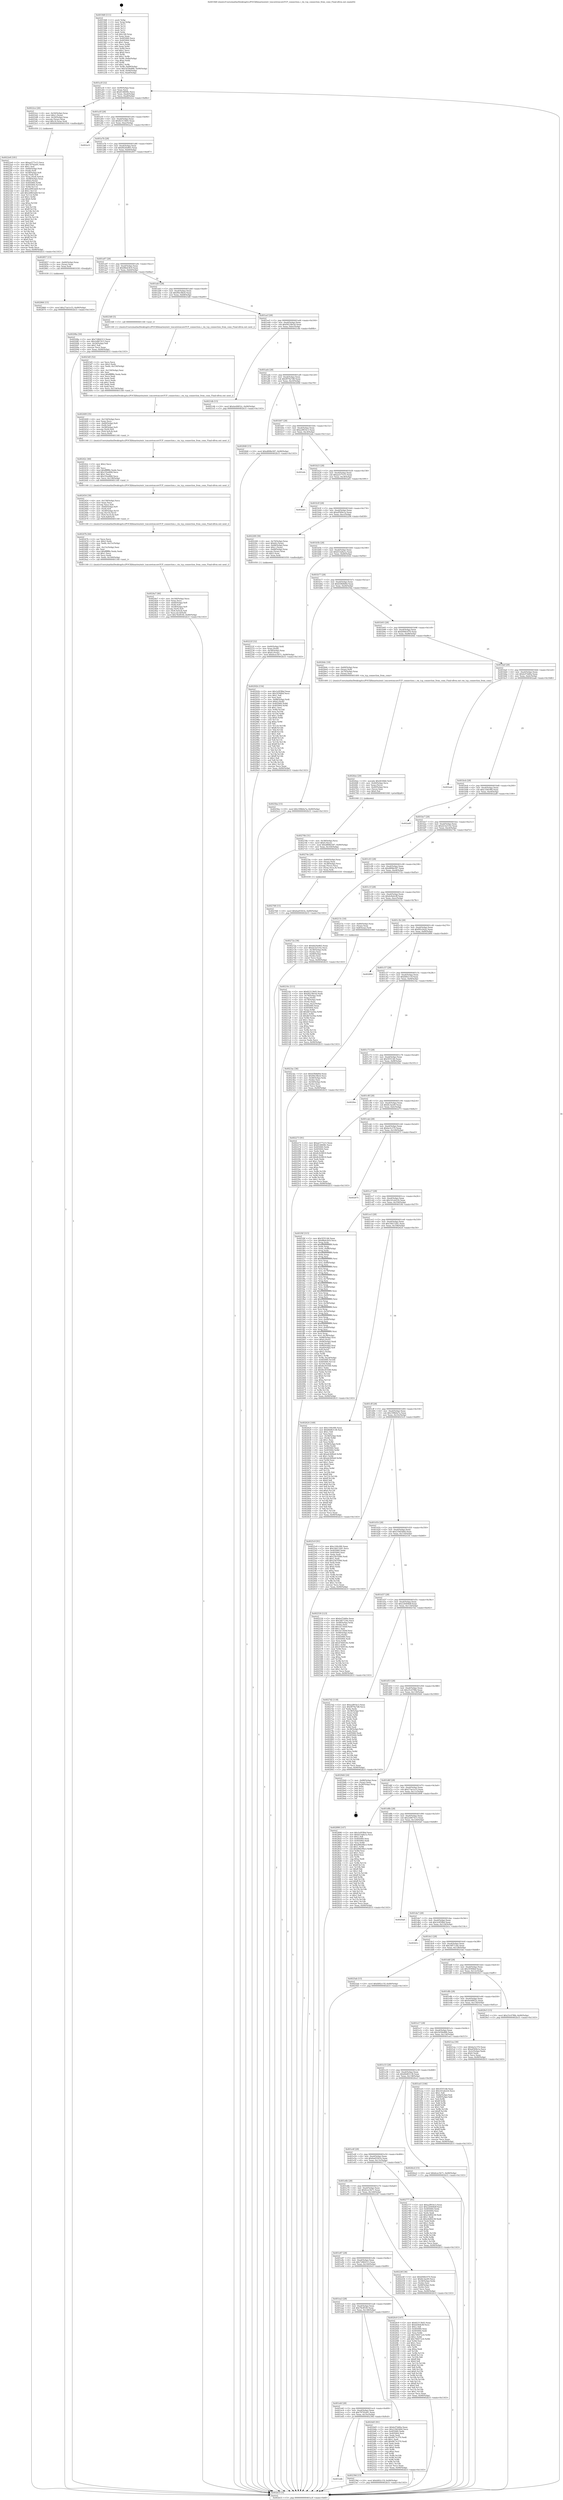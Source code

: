 digraph "0x4019d0" {
  label = "0x4019d0 (/mnt/c/Users/mathe/Desktop/tcc/POCII/binaries/extr_toxcoretoxcoreTCP_connection.c_rm_tcp_connection_from_conn_Final-ollvm.out::main(0))"
  labelloc = "t"
  node[shape=record]

  Entry [label="",width=0.3,height=0.3,shape=circle,fillcolor=black,style=filled]
  "0x401a3f" [label="{
     0x401a3f [32]\l
     | [instrs]\l
     &nbsp;&nbsp;0x401a3f \<+6\>: mov -0x90(%rbp),%eax\l
     &nbsp;&nbsp;0x401a45 \<+2\>: mov %eax,%ecx\l
     &nbsp;&nbsp;0x401a47 \<+6\>: sub $0x814809fc,%ecx\l
     &nbsp;&nbsp;0x401a4d \<+6\>: mov %eax,-0xa4(%rbp)\l
     &nbsp;&nbsp;0x401a53 \<+6\>: mov %ecx,-0xa8(%rbp)\l
     &nbsp;&nbsp;0x401a59 \<+6\>: je 00000000004022ce \<main+0x8fe\>\l
  }"]
  "0x4022ce" [label="{
     0x4022ce [26]\l
     | [instrs]\l
     &nbsp;&nbsp;0x4022ce \<+4\>: mov -0x50(%rbp),%rax\l
     &nbsp;&nbsp;0x4022d2 \<+6\>: movl $0x1,(%rax)\l
     &nbsp;&nbsp;0x4022d8 \<+4\>: mov -0x50(%rbp),%rax\l
     &nbsp;&nbsp;0x4022dc \<+3\>: movslq (%rax),%rax\l
     &nbsp;&nbsp;0x4022df \<+4\>: imul $0x18,%rax,%rdi\l
     &nbsp;&nbsp;0x4022e3 \<+5\>: call 0000000000401050 \<malloc@plt\>\l
     | [calls]\l
     &nbsp;&nbsp;0x401050 \{1\} (unknown)\l
  }"]
  "0x401a5f" [label="{
     0x401a5f [28]\l
     | [instrs]\l
     &nbsp;&nbsp;0x401a5f \<+5\>: jmp 0000000000401a64 \<main+0x94\>\l
     &nbsp;&nbsp;0x401a64 \<+6\>: mov -0xa4(%rbp),%eax\l
     &nbsp;&nbsp;0x401a6a \<+5\>: sub $0x82313b05,%eax\l
     &nbsp;&nbsp;0x401a6f \<+6\>: mov %eax,-0xac(%rbp)\l
     &nbsp;&nbsp;0x401a75 \<+6\>: je 0000000000402a31 \<main+0x1061\>\l
  }"]
  Exit [label="",width=0.3,height=0.3,shape=circle,fillcolor=black,style=filled,peripheries=2]
  "0x402a31" [label="{
     0x402a31\l
  }", style=dashed]
  "0x401a7b" [label="{
     0x401a7b [28]\l
     | [instrs]\l
     &nbsp;&nbsp;0x401a7b \<+5\>: jmp 0000000000401a80 \<main+0xb0\>\l
     &nbsp;&nbsp;0x401a80 \<+6\>: mov -0xa4(%rbp),%eax\l
     &nbsp;&nbsp;0x401a86 \<+5\>: sub $0x8420e865,%eax\l
     &nbsp;&nbsp;0x401a8b \<+6\>: mov %eax,-0xb0(%rbp)\l
     &nbsp;&nbsp;0x401a91 \<+6\>: je 0000000000402857 \<main+0xe87\>\l
  }"]
  "0x402866" [label="{
     0x402866 [15]\l
     | [instrs]\l
     &nbsp;&nbsp;0x402866 \<+10\>: movl $0x27ae1e33,-0x90(%rbp)\l
     &nbsp;&nbsp;0x402870 \<+5\>: jmp 0000000000402b33 \<main+0x1163\>\l
  }"]
  "0x402857" [label="{
     0x402857 [15]\l
     | [instrs]\l
     &nbsp;&nbsp;0x402857 \<+4\>: mov -0x60(%rbp),%rax\l
     &nbsp;&nbsp;0x40285b \<+3\>: mov (%rax),%rax\l
     &nbsp;&nbsp;0x40285e \<+3\>: mov %rax,%rdi\l
     &nbsp;&nbsp;0x402861 \<+5\>: call 0000000000401030 \<free@plt\>\l
     | [calls]\l
     &nbsp;&nbsp;0x401030 \{1\} (unknown)\l
  }"]
  "0x401a97" [label="{
     0x401a97 [28]\l
     | [instrs]\l
     &nbsp;&nbsp;0x401a97 \<+5\>: jmp 0000000000401a9c \<main+0xcc\>\l
     &nbsp;&nbsp;0x401a9c \<+6\>: mov -0xa4(%rbp),%eax\l
     &nbsp;&nbsp;0x401aa2 \<+5\>: sub $0x88eb3fc9,%eax\l
     &nbsp;&nbsp;0x401aa7 \<+6\>: mov %eax,-0xb4(%rbp)\l
     &nbsp;&nbsp;0x401aad \<+6\>: je 000000000040208a \<main+0x6ba\>\l
  }"]
  "0x402768" [label="{
     0x402768 [15]\l
     | [instrs]\l
     &nbsp;&nbsp;0x402768 \<+10\>: movl $0x6ad5561b,-0x90(%rbp)\l
     &nbsp;&nbsp;0x402772 \<+5\>: jmp 0000000000402b33 \<main+0x1163\>\l
  }"]
  "0x40208a" [label="{
     0x40208a [30]\l
     | [instrs]\l
     &nbsp;&nbsp;0x40208a \<+5\>: mov $0x72864313,%eax\l
     &nbsp;&nbsp;0x40208f \<+5\>: mov $0x2e867415,%ecx\l
     &nbsp;&nbsp;0x402094 \<+3\>: mov -0x2d(%rbp),%dl\l
     &nbsp;&nbsp;0x402097 \<+3\>: test $0x1,%dl\l
     &nbsp;&nbsp;0x40209a \<+3\>: cmovne %ecx,%eax\l
     &nbsp;&nbsp;0x40209d \<+6\>: mov %eax,-0x90(%rbp)\l
     &nbsp;&nbsp;0x4020a3 \<+5\>: jmp 0000000000402b33 \<main+0x1163\>\l
  }"]
  "0x401ab3" [label="{
     0x401ab3 [28]\l
     | [instrs]\l
     &nbsp;&nbsp;0x401ab3 \<+5\>: jmp 0000000000401ab8 \<main+0xe8\>\l
     &nbsp;&nbsp;0x401ab8 \<+6\>: mov -0xa4(%rbp),%eax\l
     &nbsp;&nbsp;0x401abe \<+5\>: sub $0x90e3fbc6,%eax\l
     &nbsp;&nbsp;0x401ac3 \<+6\>: mov %eax,-0xb8(%rbp)\l
     &nbsp;&nbsp;0x401ac9 \<+6\>: je 00000000004023d0 \<main+0xa00\>\l
  }"]
  "0x40270b" [label="{
     0x40270b [31]\l
     | [instrs]\l
     &nbsp;&nbsp;0x40270b \<+4\>: mov -0x38(%rbp),%rcx\l
     &nbsp;&nbsp;0x40270f \<+6\>: movl $0x0,(%rcx)\l
     &nbsp;&nbsp;0x402715 \<+10\>: movl $0xd898e587,-0x90(%rbp)\l
     &nbsp;&nbsp;0x40271f \<+6\>: mov %eax,-0x164(%rbp)\l
     &nbsp;&nbsp;0x402725 \<+5\>: jmp 0000000000402b33 \<main+0x1163\>\l
  }"]
  "0x4023d0" [label="{
     0x4023d0 [5]\l
     | [instrs]\l
     &nbsp;&nbsp;0x4023d0 \<+5\>: call 0000000000401160 \<next_i\>\l
     | [calls]\l
     &nbsp;&nbsp;0x401160 \{1\} (/mnt/c/Users/mathe/Desktop/tcc/POCII/binaries/extr_toxcoretoxcoreTCP_connection.c_rm_tcp_connection_from_conn_Final-ollvm.out::next_i)\l
  }"]
  "0x401acf" [label="{
     0x401acf [28]\l
     | [instrs]\l
     &nbsp;&nbsp;0x401acf \<+5\>: jmp 0000000000401ad4 \<main+0x104\>\l
     &nbsp;&nbsp;0x401ad4 \<+6\>: mov -0xa4(%rbp),%eax\l
     &nbsp;&nbsp;0x401ada \<+5\>: sub $0x94238e5d,%eax\l
     &nbsp;&nbsp;0x401adf \<+6\>: mov %eax,-0xbc(%rbp)\l
     &nbsp;&nbsp;0x401ae5 \<+6\>: je 00000000004021db \<main+0x80b\>\l
  }"]
  "0x4026ee" [label="{
     0x4026ee [29]\l
     | [instrs]\l
     &nbsp;&nbsp;0x4026ee \<+10\>: movabs $0x4030b6,%rdi\l
     &nbsp;&nbsp;0x4026f8 \<+4\>: mov -0x40(%rbp),%rcx\l
     &nbsp;&nbsp;0x4026fc \<+2\>: mov %eax,(%rcx)\l
     &nbsp;&nbsp;0x4026fe \<+4\>: mov -0x40(%rbp),%rcx\l
     &nbsp;&nbsp;0x402702 \<+2\>: mov (%rcx),%esi\l
     &nbsp;&nbsp;0x402704 \<+2\>: mov $0x0,%al\l
     &nbsp;&nbsp;0x402706 \<+5\>: call 0000000000401040 \<printf@plt\>\l
     | [calls]\l
     &nbsp;&nbsp;0x401040 \{1\} (unknown)\l
  }"]
  "0x4021db" [label="{
     0x4021db [15]\l
     | [instrs]\l
     &nbsp;&nbsp;0x4021db \<+10\>: movl $0x4e49852c,-0x90(%rbp)\l
     &nbsp;&nbsp;0x4021e5 \<+5\>: jmp 0000000000402b33 \<main+0x1163\>\l
  }"]
  "0x401aeb" [label="{
     0x401aeb [28]\l
     | [instrs]\l
     &nbsp;&nbsp;0x401aeb \<+5\>: jmp 0000000000401af0 \<main+0x120\>\l
     &nbsp;&nbsp;0x401af0 \<+6\>: mov -0xa4(%rbp),%eax\l
     &nbsp;&nbsp;0x401af6 \<+5\>: sub $0x9f79a7d8,%eax\l
     &nbsp;&nbsp;0x401afb \<+6\>: mov %eax,-0xc0(%rbp)\l
     &nbsp;&nbsp;0x401b01 \<+6\>: je 0000000000402848 \<main+0xe78\>\l
  }"]
  "0x4024a7" [label="{
     0x4024a7 [46]\l
     | [instrs]\l
     &nbsp;&nbsp;0x4024a7 \<+6\>: mov -0x160(%rbp),%ecx\l
     &nbsp;&nbsp;0x4024ad \<+3\>: imul %eax,%ecx\l
     &nbsp;&nbsp;0x4024b0 \<+4\>: mov -0x60(%rbp),%r8\l
     &nbsp;&nbsp;0x4024b4 \<+3\>: mov (%r8),%r8\l
     &nbsp;&nbsp;0x4024b7 \<+4\>: mov -0x58(%rbp),%r9\l
     &nbsp;&nbsp;0x4024bb \<+3\>: movslq (%r9),%r9\l
     &nbsp;&nbsp;0x4024be \<+4\>: mov (%r8,%r9,8),%r8\l
     &nbsp;&nbsp;0x4024c2 \<+4\>: mov %ecx,0x10(%r8)\l
     &nbsp;&nbsp;0x4024c6 \<+10\>: movl $0x78cff100,-0x90(%rbp)\l
     &nbsp;&nbsp;0x4024d0 \<+5\>: jmp 0000000000402b33 \<main+0x1163\>\l
  }"]
  "0x402848" [label="{
     0x402848 [15]\l
     | [instrs]\l
     &nbsp;&nbsp;0x402848 \<+10\>: movl $0xd898e587,-0x90(%rbp)\l
     &nbsp;&nbsp;0x402852 \<+5\>: jmp 0000000000402b33 \<main+0x1163\>\l
  }"]
  "0x401b07" [label="{
     0x401b07 [28]\l
     | [instrs]\l
     &nbsp;&nbsp;0x401b07 \<+5\>: jmp 0000000000401b0c \<main+0x13c\>\l
     &nbsp;&nbsp;0x401b0c \<+6\>: mov -0xa4(%rbp),%eax\l
     &nbsp;&nbsp;0x401b12 \<+5\>: sub $0xa2f81bc3,%eax\l
     &nbsp;&nbsp;0x401b17 \<+6\>: mov %eax,-0xc4(%rbp)\l
     &nbsp;&nbsp;0x401b1d \<+6\>: je 0000000000402afa \<main+0x112a\>\l
  }"]
  "0x40247b" [label="{
     0x40247b [44]\l
     | [instrs]\l
     &nbsp;&nbsp;0x40247b \<+2\>: xor %ecx,%ecx\l
     &nbsp;&nbsp;0x40247d \<+5\>: mov $0x2,%edx\l
     &nbsp;&nbsp;0x402482 \<+6\>: mov %edx,-0x15c(%rbp)\l
     &nbsp;&nbsp;0x402488 \<+1\>: cltd\l
     &nbsp;&nbsp;0x402489 \<+6\>: mov -0x15c(%rbp),%esi\l
     &nbsp;&nbsp;0x40248f \<+2\>: idiv %esi\l
     &nbsp;&nbsp;0x402491 \<+6\>: imul $0xfffffffe,%edx,%edx\l
     &nbsp;&nbsp;0x402497 \<+3\>: sub $0x1,%ecx\l
     &nbsp;&nbsp;0x40249a \<+2\>: sub %ecx,%edx\l
     &nbsp;&nbsp;0x40249c \<+6\>: mov %edx,-0x160(%rbp)\l
     &nbsp;&nbsp;0x4024a2 \<+5\>: call 0000000000401160 \<next_i\>\l
     | [calls]\l
     &nbsp;&nbsp;0x401160 \{1\} (/mnt/c/Users/mathe/Desktop/tcc/POCII/binaries/extr_toxcoretoxcoreTCP_connection.c_rm_tcp_connection_from_conn_Final-ollvm.out::next_i)\l
  }"]
  "0x402afa" [label="{
     0x402afa\l
  }", style=dashed]
  "0x401b23" [label="{
     0x401b23 [28]\l
     | [instrs]\l
     &nbsp;&nbsp;0x401b23 \<+5\>: jmp 0000000000401b28 \<main+0x158\>\l
     &nbsp;&nbsp;0x401b28 \<+6\>: mov -0xa4(%rbp),%eax\l
     &nbsp;&nbsp;0x401b2e \<+5\>: sub $0xae577e15,%eax\l
     &nbsp;&nbsp;0x401b33 \<+6\>: mov %eax,-0xc8(%rbp)\l
     &nbsp;&nbsp;0x401b39 \<+6\>: je 0000000000402a61 \<main+0x1091\>\l
  }"]
  "0x402454" [label="{
     0x402454 [39]\l
     | [instrs]\l
     &nbsp;&nbsp;0x402454 \<+6\>: mov -0x158(%rbp),%ecx\l
     &nbsp;&nbsp;0x40245a \<+3\>: imul %eax,%ecx\l
     &nbsp;&nbsp;0x40245d \<+3\>: movslq %ecx,%r8\l
     &nbsp;&nbsp;0x402460 \<+4\>: mov -0x60(%rbp),%r9\l
     &nbsp;&nbsp;0x402464 \<+3\>: mov (%r9),%r9\l
     &nbsp;&nbsp;0x402467 \<+4\>: mov -0x58(%rbp),%r10\l
     &nbsp;&nbsp;0x40246b \<+3\>: movslq (%r10),%r10\l
     &nbsp;&nbsp;0x40246e \<+4\>: mov (%r9,%r10,8),%r9\l
     &nbsp;&nbsp;0x402472 \<+4\>: mov %r8,0x8(%r9)\l
     &nbsp;&nbsp;0x402476 \<+5\>: call 0000000000401160 \<next_i\>\l
     | [calls]\l
     &nbsp;&nbsp;0x401160 \{1\} (/mnt/c/Users/mathe/Desktop/tcc/POCII/binaries/extr_toxcoretoxcoreTCP_connection.c_rm_tcp_connection_from_conn_Final-ollvm.out::next_i)\l
  }"]
  "0x402a61" [label="{
     0x402a61\l
  }", style=dashed]
  "0x401b3f" [label="{
     0x401b3f [28]\l
     | [instrs]\l
     &nbsp;&nbsp;0x401b3f \<+5\>: jmp 0000000000401b44 \<main+0x174\>\l
     &nbsp;&nbsp;0x401b44 \<+6\>: mov -0xa4(%rbp),%eax\l
     &nbsp;&nbsp;0x401b4a \<+5\>: sub $0xaf569e1a,%eax\l
     &nbsp;&nbsp;0x401b4f \<+6\>: mov %eax,-0xcc(%rbp)\l
     &nbsp;&nbsp;0x401b55 \<+6\>: je 0000000000402208 \<main+0x838\>\l
  }"]
  "0x40242c" [label="{
     0x40242c [40]\l
     | [instrs]\l
     &nbsp;&nbsp;0x40242c \<+5\>: mov $0x2,%ecx\l
     &nbsp;&nbsp;0x402431 \<+1\>: cltd\l
     &nbsp;&nbsp;0x402432 \<+2\>: idiv %ecx\l
     &nbsp;&nbsp;0x402434 \<+6\>: imul $0xfffffffe,%edx,%ecx\l
     &nbsp;&nbsp;0x40243a \<+6\>: add $0x1f2ed0fd,%ecx\l
     &nbsp;&nbsp;0x402440 \<+3\>: add $0x1,%ecx\l
     &nbsp;&nbsp;0x402443 \<+6\>: sub $0x1f2ed0fd,%ecx\l
     &nbsp;&nbsp;0x402449 \<+6\>: mov %ecx,-0x158(%rbp)\l
     &nbsp;&nbsp;0x40244f \<+5\>: call 0000000000401160 \<next_i\>\l
     | [calls]\l
     &nbsp;&nbsp;0x401160 \{1\} (/mnt/c/Users/mathe/Desktop/tcc/POCII/binaries/extr_toxcoretoxcoreTCP_connection.c_rm_tcp_connection_from_conn_Final-ollvm.out::next_i)\l
  }"]
  "0x402208" [label="{
     0x402208 [39]\l
     | [instrs]\l
     &nbsp;&nbsp;0x402208 \<+4\>: mov -0x70(%rbp),%rax\l
     &nbsp;&nbsp;0x40220c \<+6\>: movl $0x64,(%rax)\l
     &nbsp;&nbsp;0x402212 \<+4\>: mov -0x68(%rbp),%rax\l
     &nbsp;&nbsp;0x402216 \<+6\>: movl $0x1,(%rax)\l
     &nbsp;&nbsp;0x40221c \<+4\>: mov -0x68(%rbp),%rax\l
     &nbsp;&nbsp;0x402220 \<+3\>: movslq (%rax),%rax\l
     &nbsp;&nbsp;0x402223 \<+4\>: shl $0x3,%rax\l
     &nbsp;&nbsp;0x402227 \<+3\>: mov %rax,%rdi\l
     &nbsp;&nbsp;0x40222a \<+5\>: call 0000000000401050 \<malloc@plt\>\l
     | [calls]\l
     &nbsp;&nbsp;0x401050 \{1\} (unknown)\l
  }"]
  "0x401b5b" [label="{
     0x401b5b [28]\l
     | [instrs]\l
     &nbsp;&nbsp;0x401b5b \<+5\>: jmp 0000000000401b60 \<main+0x190\>\l
     &nbsp;&nbsp;0x401b60 \<+6\>: mov -0xa4(%rbp),%eax\l
     &nbsp;&nbsp;0x401b66 \<+5\>: sub $0xb53a8a1a,%eax\l
     &nbsp;&nbsp;0x401b6b \<+6\>: mov %eax,-0xd0(%rbp)\l
     &nbsp;&nbsp;0x401b71 \<+6\>: je 000000000040292b \<main+0xf5b\>\l
  }"]
  "0x402409" [label="{
     0x402409 [35]\l
     | [instrs]\l
     &nbsp;&nbsp;0x402409 \<+6\>: mov -0x154(%rbp),%ecx\l
     &nbsp;&nbsp;0x40240f \<+3\>: imul %eax,%ecx\l
     &nbsp;&nbsp;0x402412 \<+4\>: mov -0x60(%rbp),%r8\l
     &nbsp;&nbsp;0x402416 \<+3\>: mov (%r8),%r8\l
     &nbsp;&nbsp;0x402419 \<+4\>: mov -0x58(%rbp),%r9\l
     &nbsp;&nbsp;0x40241d \<+3\>: movslq (%r9),%r9\l
     &nbsp;&nbsp;0x402420 \<+4\>: mov (%r8,%r9,8),%r8\l
     &nbsp;&nbsp;0x402424 \<+3\>: mov %ecx,(%r8)\l
     &nbsp;&nbsp;0x402427 \<+5\>: call 0000000000401160 \<next_i\>\l
     | [calls]\l
     &nbsp;&nbsp;0x401160 \{1\} (/mnt/c/Users/mathe/Desktop/tcc/POCII/binaries/extr_toxcoretoxcoreTCP_connection.c_rm_tcp_connection_from_conn_Final-ollvm.out::next_i)\l
  }"]
  "0x40292b" [label="{
     0x40292b [154]\l
     | [instrs]\l
     &nbsp;&nbsp;0x40292b \<+5\>: mov $0x3c0f3fbd,%eax\l
     &nbsp;&nbsp;0x402930 \<+5\>: mov $0x3f394fef,%ecx\l
     &nbsp;&nbsp;0x402935 \<+2\>: mov $0x1,%dl\l
     &nbsp;&nbsp;0x402937 \<+2\>: xor %esi,%esi\l
     &nbsp;&nbsp;0x402939 \<+7\>: mov -0x88(%rbp),%rdi\l
     &nbsp;&nbsp;0x402940 \<+6\>: movl $0x0,(%rdi)\l
     &nbsp;&nbsp;0x402946 \<+8\>: mov 0x405060,%r8d\l
     &nbsp;&nbsp;0x40294e \<+8\>: mov 0x405064,%r9d\l
     &nbsp;&nbsp;0x402956 \<+3\>: sub $0x1,%esi\l
     &nbsp;&nbsp;0x402959 \<+3\>: mov %r8d,%r10d\l
     &nbsp;&nbsp;0x40295c \<+3\>: add %esi,%r10d\l
     &nbsp;&nbsp;0x40295f \<+4\>: imul %r10d,%r8d\l
     &nbsp;&nbsp;0x402963 \<+4\>: and $0x1,%r8d\l
     &nbsp;&nbsp;0x402967 \<+4\>: cmp $0x0,%r8d\l
     &nbsp;&nbsp;0x40296b \<+4\>: sete %r11b\l
     &nbsp;&nbsp;0x40296f \<+4\>: cmp $0xa,%r9d\l
     &nbsp;&nbsp;0x402973 \<+3\>: setl %bl\l
     &nbsp;&nbsp;0x402976 \<+3\>: mov %r11b,%r14b\l
     &nbsp;&nbsp;0x402979 \<+4\>: xor $0xff,%r14b\l
     &nbsp;&nbsp;0x40297d \<+3\>: mov %bl,%r15b\l
     &nbsp;&nbsp;0x402980 \<+4\>: xor $0xff,%r15b\l
     &nbsp;&nbsp;0x402984 \<+3\>: xor $0x1,%dl\l
     &nbsp;&nbsp;0x402987 \<+3\>: mov %r14b,%r12b\l
     &nbsp;&nbsp;0x40298a \<+4\>: and $0xff,%r12b\l
     &nbsp;&nbsp;0x40298e \<+3\>: and %dl,%r11b\l
     &nbsp;&nbsp;0x402991 \<+3\>: mov %r15b,%r13b\l
     &nbsp;&nbsp;0x402994 \<+4\>: and $0xff,%r13b\l
     &nbsp;&nbsp;0x402998 \<+2\>: and %dl,%bl\l
     &nbsp;&nbsp;0x40299a \<+3\>: or %r11b,%r12b\l
     &nbsp;&nbsp;0x40299d \<+3\>: or %bl,%r13b\l
     &nbsp;&nbsp;0x4029a0 \<+3\>: xor %r13b,%r12b\l
     &nbsp;&nbsp;0x4029a3 \<+3\>: or %r15b,%r14b\l
     &nbsp;&nbsp;0x4029a6 \<+4\>: xor $0xff,%r14b\l
     &nbsp;&nbsp;0x4029aa \<+3\>: or $0x1,%dl\l
     &nbsp;&nbsp;0x4029ad \<+3\>: and %dl,%r14b\l
     &nbsp;&nbsp;0x4029b0 \<+3\>: or %r14b,%r12b\l
     &nbsp;&nbsp;0x4029b3 \<+4\>: test $0x1,%r12b\l
     &nbsp;&nbsp;0x4029b7 \<+3\>: cmovne %ecx,%eax\l
     &nbsp;&nbsp;0x4029ba \<+6\>: mov %eax,-0x90(%rbp)\l
     &nbsp;&nbsp;0x4029c0 \<+5\>: jmp 0000000000402b33 \<main+0x1163\>\l
  }"]
  "0x401b77" [label="{
     0x401b77 [28]\l
     | [instrs]\l
     &nbsp;&nbsp;0x401b77 \<+5\>: jmp 0000000000401b7c \<main+0x1ac\>\l
     &nbsp;&nbsp;0x401b7c \<+6\>: mov -0xa4(%rbp),%eax\l
     &nbsp;&nbsp;0x401b82 \<+5\>: sub $0xb5fb8d0d,%eax\l
     &nbsp;&nbsp;0x401b87 \<+6\>: mov %eax,-0xd4(%rbp)\l
     &nbsp;&nbsp;0x401b8d \<+6\>: je 00000000004025ba \<main+0xbea\>\l
  }"]
  "0x4023d5" [label="{
     0x4023d5 [52]\l
     | [instrs]\l
     &nbsp;&nbsp;0x4023d5 \<+2\>: xor %ecx,%ecx\l
     &nbsp;&nbsp;0x4023d7 \<+5\>: mov $0x2,%edx\l
     &nbsp;&nbsp;0x4023dc \<+6\>: mov %edx,-0x150(%rbp)\l
     &nbsp;&nbsp;0x4023e2 \<+1\>: cltd\l
     &nbsp;&nbsp;0x4023e3 \<+6\>: mov -0x150(%rbp),%esi\l
     &nbsp;&nbsp;0x4023e9 \<+2\>: idiv %esi\l
     &nbsp;&nbsp;0x4023eb \<+6\>: imul $0xfffffffe,%edx,%edx\l
     &nbsp;&nbsp;0x4023f1 \<+2\>: mov %ecx,%edi\l
     &nbsp;&nbsp;0x4023f3 \<+2\>: sub %edx,%edi\l
     &nbsp;&nbsp;0x4023f5 \<+2\>: mov %ecx,%edx\l
     &nbsp;&nbsp;0x4023f7 \<+3\>: sub $0x1,%edx\l
     &nbsp;&nbsp;0x4023fa \<+2\>: add %edx,%edi\l
     &nbsp;&nbsp;0x4023fc \<+2\>: sub %edi,%ecx\l
     &nbsp;&nbsp;0x4023fe \<+6\>: mov %ecx,-0x154(%rbp)\l
     &nbsp;&nbsp;0x402404 \<+5\>: call 0000000000401160 \<next_i\>\l
     | [calls]\l
     &nbsp;&nbsp;0x401160 \{1\} (/mnt/c/Users/mathe/Desktop/tcc/POCII/binaries/extr_toxcoretoxcoreTCP_connection.c_rm_tcp_connection_from_conn_Final-ollvm.out::next_i)\l
  }"]
  "0x4025ba" [label="{
     0x4025ba [15]\l
     | [instrs]\l
     &nbsp;&nbsp;0x4025ba \<+10\>: movl $0x199b0a7a,-0x90(%rbp)\l
     &nbsp;&nbsp;0x4025c4 \<+5\>: jmp 0000000000402b33 \<main+0x1163\>\l
  }"]
  "0x401b93" [label="{
     0x401b93 [28]\l
     | [instrs]\l
     &nbsp;&nbsp;0x401b93 \<+5\>: jmp 0000000000401b98 \<main+0x1c8\>\l
     &nbsp;&nbsp;0x401b98 \<+6\>: mov -0xa4(%rbp),%eax\l
     &nbsp;&nbsp;0x401b9e \<+5\>: sub $0xb946c070,%eax\l
     &nbsp;&nbsp;0x401ba3 \<+6\>: mov %eax,-0xd8(%rbp)\l
     &nbsp;&nbsp;0x401ba9 \<+6\>: je 00000000004026dc \<main+0xd0c\>\l
  }"]
  "0x401edb" [label="{
     0x401edb\l
  }", style=dashed]
  "0x4026dc" [label="{
     0x4026dc [18]\l
     | [instrs]\l
     &nbsp;&nbsp;0x4026dc \<+4\>: mov -0x60(%rbp),%rax\l
     &nbsp;&nbsp;0x4026e0 \<+3\>: mov (%rax),%rdi\l
     &nbsp;&nbsp;0x4026e3 \<+4\>: mov -0x70(%rbp),%rax\l
     &nbsp;&nbsp;0x4026e7 \<+2\>: mov (%rax),%esi\l
     &nbsp;&nbsp;0x4026e9 \<+5\>: call 0000000000401400 \<rm_tcp_connection_from_conn\>\l
     | [calls]\l
     &nbsp;&nbsp;0x401400 \{1\} (/mnt/c/Users/mathe/Desktop/tcc/POCII/binaries/extr_toxcoretoxcoreTCP_connection.c_rm_tcp_connection_from_conn_Final-ollvm.out::rm_tcp_connection_from_conn)\l
  }"]
  "0x401baf" [label="{
     0x401baf [28]\l
     | [instrs]\l
     &nbsp;&nbsp;0x401baf \<+5\>: jmp 0000000000401bb4 \<main+0x1e4\>\l
     &nbsp;&nbsp;0x401bb4 \<+6\>: mov -0xa4(%rbp),%eax\l
     &nbsp;&nbsp;0x401bba \<+5\>: sub $0xbcf7dd0a,%eax\l
     &nbsp;&nbsp;0x401bbf \<+6\>: mov %eax,-0xdc(%rbp)\l
     &nbsp;&nbsp;0x401bc5 \<+6\>: je 0000000000402aa6 \<main+0x10d6\>\l
  }"]
  "0x40239d" [label="{
     0x40239d [15]\l
     | [instrs]\l
     &nbsp;&nbsp;0x40239d \<+10\>: movl $0xfd92c15f,-0x90(%rbp)\l
     &nbsp;&nbsp;0x4023a7 \<+5\>: jmp 0000000000402b33 \<main+0x1163\>\l
  }"]
  "0x402aa6" [label="{
     0x402aa6\l
  }", style=dashed]
  "0x401bcb" [label="{
     0x401bcb [28]\l
     | [instrs]\l
     &nbsp;&nbsp;0x401bcb \<+5\>: jmp 0000000000401bd0 \<main+0x200\>\l
     &nbsp;&nbsp;0x401bd0 \<+6\>: mov -0xa4(%rbp),%eax\l
     &nbsp;&nbsp;0x401bd6 \<+5\>: sub $0xc100c9f4,%eax\l
     &nbsp;&nbsp;0x401bdb \<+6\>: mov %eax,-0xe0(%rbp)\l
     &nbsp;&nbsp;0x401be1 \<+6\>: je 0000000000402ad0 \<main+0x1100\>\l
  }"]
  "0x401ebf" [label="{
     0x401ebf [28]\l
     | [instrs]\l
     &nbsp;&nbsp;0x401ebf \<+5\>: jmp 0000000000401ec4 \<main+0x4f4\>\l
     &nbsp;&nbsp;0x401ec4 \<+6\>: mov -0xa4(%rbp),%eax\l
     &nbsp;&nbsp;0x401eca \<+5\>: sub $0x79792a91,%eax\l
     &nbsp;&nbsp;0x401ecf \<+6\>: mov %eax,-0x14c(%rbp)\l
     &nbsp;&nbsp;0x401ed5 \<+6\>: je 000000000040239d \<main+0x9cd\>\l
  }"]
  "0x402ad0" [label="{
     0x402ad0\l
  }", style=dashed]
  "0x401be7" [label="{
     0x401be7 [28]\l
     | [instrs]\l
     &nbsp;&nbsp;0x401be7 \<+5\>: jmp 0000000000401bec \<main+0x21c\>\l
     &nbsp;&nbsp;0x401bec \<+6\>: mov -0xa4(%rbp),%eax\l
     &nbsp;&nbsp;0x401bf2 \<+5\>: sub $0xd23a5102,%eax\l
     &nbsp;&nbsp;0x401bf7 \<+6\>: mov %eax,-0xe4(%rbp)\l
     &nbsp;&nbsp;0x401bfd \<+6\>: je 000000000040274e \<main+0xd7e\>\l
  }"]
  "0x4024d5" [label="{
     0x4024d5 [91]\l
     | [instrs]\l
     &nbsp;&nbsp;0x4024d5 \<+5\>: mov $0xbcf7dd0a,%eax\l
     &nbsp;&nbsp;0x4024da \<+5\>: mov $0x218d3d0d,%ecx\l
     &nbsp;&nbsp;0x4024df \<+7\>: mov 0x405060,%edx\l
     &nbsp;&nbsp;0x4024e6 \<+7\>: mov 0x405064,%esi\l
     &nbsp;&nbsp;0x4024ed \<+2\>: mov %edx,%edi\l
     &nbsp;&nbsp;0x4024ef \<+6\>: sub $0x9673c370,%edi\l
     &nbsp;&nbsp;0x4024f5 \<+3\>: sub $0x1,%edi\l
     &nbsp;&nbsp;0x4024f8 \<+6\>: add $0x9673c370,%edi\l
     &nbsp;&nbsp;0x4024fe \<+3\>: imul %edi,%edx\l
     &nbsp;&nbsp;0x402501 \<+3\>: and $0x1,%edx\l
     &nbsp;&nbsp;0x402504 \<+3\>: cmp $0x0,%edx\l
     &nbsp;&nbsp;0x402507 \<+4\>: sete %r8b\l
     &nbsp;&nbsp;0x40250b \<+3\>: cmp $0xa,%esi\l
     &nbsp;&nbsp;0x40250e \<+4\>: setl %r9b\l
     &nbsp;&nbsp;0x402512 \<+3\>: mov %r8b,%r10b\l
     &nbsp;&nbsp;0x402515 \<+3\>: and %r9b,%r10b\l
     &nbsp;&nbsp;0x402518 \<+3\>: xor %r9b,%r8b\l
     &nbsp;&nbsp;0x40251b \<+3\>: or %r8b,%r10b\l
     &nbsp;&nbsp;0x40251e \<+4\>: test $0x1,%r10b\l
     &nbsp;&nbsp;0x402522 \<+3\>: cmovne %ecx,%eax\l
     &nbsp;&nbsp;0x402525 \<+6\>: mov %eax,-0x90(%rbp)\l
     &nbsp;&nbsp;0x40252b \<+5\>: jmp 0000000000402b33 \<main+0x1163\>\l
  }"]
  "0x40274e" [label="{
     0x40274e [26]\l
     | [instrs]\l
     &nbsp;&nbsp;0x40274e \<+4\>: mov -0x60(%rbp),%rax\l
     &nbsp;&nbsp;0x402752 \<+3\>: mov (%rax),%rax\l
     &nbsp;&nbsp;0x402755 \<+4\>: mov -0x38(%rbp),%rcx\l
     &nbsp;&nbsp;0x402759 \<+3\>: movslq (%rcx),%rcx\l
     &nbsp;&nbsp;0x40275c \<+4\>: mov (%rax,%rcx,8),%rax\l
     &nbsp;&nbsp;0x402760 \<+3\>: mov %rax,%rdi\l
     &nbsp;&nbsp;0x402763 \<+5\>: call 0000000000401030 \<free@plt\>\l
     | [calls]\l
     &nbsp;&nbsp;0x401030 \{1\} (unknown)\l
  }"]
  "0x401c03" [label="{
     0x401c03 [28]\l
     | [instrs]\l
     &nbsp;&nbsp;0x401c03 \<+5\>: jmp 0000000000401c08 \<main+0x238\>\l
     &nbsp;&nbsp;0x401c08 \<+6\>: mov -0xa4(%rbp),%eax\l
     &nbsp;&nbsp;0x401c0e \<+5\>: sub $0xd898e587,%eax\l
     &nbsp;&nbsp;0x401c13 \<+6\>: mov %eax,-0xe8(%rbp)\l
     &nbsp;&nbsp;0x401c19 \<+6\>: je 000000000040272a \<main+0xd5a\>\l
  }"]
  "0x4022e8" [label="{
     0x4022e8 [181]\l
     | [instrs]\l
     &nbsp;&nbsp;0x4022e8 \<+5\>: mov $0xae577e15,%ecx\l
     &nbsp;&nbsp;0x4022ed \<+5\>: mov $0x79792a91,%edx\l
     &nbsp;&nbsp;0x4022f2 \<+3\>: mov $0x1,%sil\l
     &nbsp;&nbsp;0x4022f5 \<+4\>: mov -0x60(%rbp),%rdi\l
     &nbsp;&nbsp;0x4022f9 \<+3\>: mov (%rdi),%rdi\l
     &nbsp;&nbsp;0x4022fc \<+4\>: mov -0x58(%rbp),%r8\l
     &nbsp;&nbsp;0x402300 \<+3\>: movslq (%r8),%r8\l
     &nbsp;&nbsp;0x402303 \<+4\>: mov %rax,(%rdi,%r8,8)\l
     &nbsp;&nbsp;0x402307 \<+4\>: mov -0x48(%rbp),%rax\l
     &nbsp;&nbsp;0x40230b \<+6\>: movl $0x0,(%rax)\l
     &nbsp;&nbsp;0x402311 \<+8\>: mov 0x405060,%r9d\l
     &nbsp;&nbsp;0x402319 \<+8\>: mov 0x405064,%r10d\l
     &nbsp;&nbsp;0x402321 \<+3\>: mov %r9d,%r11d\l
     &nbsp;&nbsp;0x402324 \<+7\>: sub $0x2d963ab9,%r11d\l
     &nbsp;&nbsp;0x40232b \<+4\>: sub $0x1,%r11d\l
     &nbsp;&nbsp;0x40232f \<+7\>: add $0x2d963ab9,%r11d\l
     &nbsp;&nbsp;0x402336 \<+4\>: imul %r11d,%r9d\l
     &nbsp;&nbsp;0x40233a \<+4\>: and $0x1,%r9d\l
     &nbsp;&nbsp;0x40233e \<+4\>: cmp $0x0,%r9d\l
     &nbsp;&nbsp;0x402342 \<+3\>: sete %bl\l
     &nbsp;&nbsp;0x402345 \<+4\>: cmp $0xa,%r10d\l
     &nbsp;&nbsp;0x402349 \<+4\>: setl %r14b\l
     &nbsp;&nbsp;0x40234d \<+3\>: mov %bl,%r15b\l
     &nbsp;&nbsp;0x402350 \<+4\>: xor $0xff,%r15b\l
     &nbsp;&nbsp;0x402354 \<+3\>: mov %r14b,%r12b\l
     &nbsp;&nbsp;0x402357 \<+4\>: xor $0xff,%r12b\l
     &nbsp;&nbsp;0x40235b \<+4\>: xor $0x0,%sil\l
     &nbsp;&nbsp;0x40235f \<+3\>: mov %r15b,%r13b\l
     &nbsp;&nbsp;0x402362 \<+4\>: and $0x0,%r13b\l
     &nbsp;&nbsp;0x402366 \<+3\>: and %sil,%bl\l
     &nbsp;&nbsp;0x402369 \<+3\>: mov %r12b,%al\l
     &nbsp;&nbsp;0x40236c \<+2\>: and $0x0,%al\l
     &nbsp;&nbsp;0x40236e \<+3\>: and %sil,%r14b\l
     &nbsp;&nbsp;0x402371 \<+3\>: or %bl,%r13b\l
     &nbsp;&nbsp;0x402374 \<+3\>: or %r14b,%al\l
     &nbsp;&nbsp;0x402377 \<+3\>: xor %al,%r13b\l
     &nbsp;&nbsp;0x40237a \<+3\>: or %r12b,%r15b\l
     &nbsp;&nbsp;0x40237d \<+4\>: xor $0xff,%r15b\l
     &nbsp;&nbsp;0x402381 \<+4\>: or $0x0,%sil\l
     &nbsp;&nbsp;0x402385 \<+3\>: and %sil,%r15b\l
     &nbsp;&nbsp;0x402388 \<+3\>: or %r15b,%r13b\l
     &nbsp;&nbsp;0x40238b \<+4\>: test $0x1,%r13b\l
     &nbsp;&nbsp;0x40238f \<+3\>: cmovne %edx,%ecx\l
     &nbsp;&nbsp;0x402392 \<+6\>: mov %ecx,-0x90(%rbp)\l
     &nbsp;&nbsp;0x402398 \<+5\>: jmp 0000000000402b33 \<main+0x1163\>\l
  }"]
  "0x40272a" [label="{
     0x40272a [36]\l
     | [instrs]\l
     &nbsp;&nbsp;0x40272a \<+5\>: mov $0x8420e865,%eax\l
     &nbsp;&nbsp;0x40272f \<+5\>: mov $0xd23a5102,%ecx\l
     &nbsp;&nbsp;0x402734 \<+4\>: mov -0x38(%rbp),%rdx\l
     &nbsp;&nbsp;0x402738 \<+2\>: mov (%rdx),%esi\l
     &nbsp;&nbsp;0x40273a \<+4\>: mov -0x68(%rbp),%rdx\l
     &nbsp;&nbsp;0x40273e \<+2\>: cmp (%rdx),%esi\l
     &nbsp;&nbsp;0x402740 \<+3\>: cmovl %ecx,%eax\l
     &nbsp;&nbsp;0x402743 \<+6\>: mov %eax,-0x90(%rbp)\l
     &nbsp;&nbsp;0x402749 \<+5\>: jmp 0000000000402b33 \<main+0x1163\>\l
  }"]
  "0x401c1f" [label="{
     0x401c1f [28]\l
     | [instrs]\l
     &nbsp;&nbsp;0x401c1f \<+5\>: jmp 0000000000401c24 \<main+0x254\>\l
     &nbsp;&nbsp;0x401c24 \<+6\>: mov -0xa4(%rbp),%eax\l
     &nbsp;&nbsp;0x401c2a \<+5\>: sub $0xdc8e6c8f,%eax\l
     &nbsp;&nbsp;0x401c2f \<+6\>: mov %eax,-0xec(%rbp)\l
     &nbsp;&nbsp;0x401c35 \<+6\>: je 000000000040215c \<main+0x78c\>\l
  }"]
  "0x40222f" [label="{
     0x40222f [32]\l
     | [instrs]\l
     &nbsp;&nbsp;0x40222f \<+4\>: mov -0x60(%rbp),%rdi\l
     &nbsp;&nbsp;0x402233 \<+3\>: mov %rax,(%rdi)\l
     &nbsp;&nbsp;0x402236 \<+4\>: mov -0x58(%rbp),%rax\l
     &nbsp;&nbsp;0x40223a \<+6\>: movl $0x0,(%rax)\l
     &nbsp;&nbsp;0x402240 \<+10\>: movl $0x6cec5b71,-0x90(%rbp)\l
     &nbsp;&nbsp;0x40224a \<+5\>: jmp 0000000000402b33 \<main+0x1163\>\l
  }"]
  "0x40215c" [label="{
     0x40215c [16]\l
     | [instrs]\l
     &nbsp;&nbsp;0x40215c \<+4\>: mov -0x80(%rbp),%rax\l
     &nbsp;&nbsp;0x402160 \<+3\>: mov (%rax),%rax\l
     &nbsp;&nbsp;0x402163 \<+4\>: mov 0x8(%rax),%rdi\l
     &nbsp;&nbsp;0x402167 \<+5\>: call 0000000000401060 \<atoi@plt\>\l
     | [calls]\l
     &nbsp;&nbsp;0x401060 \{1\} (unknown)\l
  }"]
  "0x401c3b" [label="{
     0x401c3b [28]\l
     | [instrs]\l
     &nbsp;&nbsp;0x401c3b \<+5\>: jmp 0000000000401c40 \<main+0x270\>\l
     &nbsp;&nbsp;0x401c40 \<+6\>: mov -0xa4(%rbp),%eax\l
     &nbsp;&nbsp;0x401c46 \<+5\>: sub $0xf92c9cb2,%eax\l
     &nbsp;&nbsp;0x401c4b \<+6\>: mov %eax,-0xf0(%rbp)\l
     &nbsp;&nbsp;0x401c51 \<+6\>: je 0000000000402884 \<main+0xeb4\>\l
  }"]
  "0x40216c" [label="{
     0x40216c [111]\l
     | [instrs]\l
     &nbsp;&nbsp;0x40216c \<+5\>: mov $0x82313b05,%ecx\l
     &nbsp;&nbsp;0x402171 \<+5\>: mov $0x94238e5d,%edx\l
     &nbsp;&nbsp;0x402176 \<+4\>: mov -0x78(%rbp),%rdi\l
     &nbsp;&nbsp;0x40217a \<+2\>: mov %eax,(%rdi)\l
     &nbsp;&nbsp;0x40217c \<+4\>: mov -0x78(%rbp),%rdi\l
     &nbsp;&nbsp;0x402180 \<+2\>: mov (%rdi),%eax\l
     &nbsp;&nbsp;0x402182 \<+3\>: mov %eax,-0x2c(%rbp)\l
     &nbsp;&nbsp;0x402185 \<+7\>: mov 0x405060,%eax\l
     &nbsp;&nbsp;0x40218c \<+7\>: mov 0x405064,%esi\l
     &nbsp;&nbsp;0x402193 \<+3\>: mov %eax,%r8d\l
     &nbsp;&nbsp;0x402196 \<+7\>: add $0xdb7ea5ba,%r8d\l
     &nbsp;&nbsp;0x40219d \<+4\>: sub $0x1,%r8d\l
     &nbsp;&nbsp;0x4021a1 \<+7\>: sub $0xdb7ea5ba,%r8d\l
     &nbsp;&nbsp;0x4021a8 \<+4\>: imul %r8d,%eax\l
     &nbsp;&nbsp;0x4021ac \<+3\>: and $0x1,%eax\l
     &nbsp;&nbsp;0x4021af \<+3\>: cmp $0x0,%eax\l
     &nbsp;&nbsp;0x4021b2 \<+4\>: sete %r9b\l
     &nbsp;&nbsp;0x4021b6 \<+3\>: cmp $0xa,%esi\l
     &nbsp;&nbsp;0x4021b9 \<+4\>: setl %r10b\l
     &nbsp;&nbsp;0x4021bd \<+3\>: mov %r9b,%r11b\l
     &nbsp;&nbsp;0x4021c0 \<+3\>: and %r10b,%r11b\l
     &nbsp;&nbsp;0x4021c3 \<+3\>: xor %r10b,%r9b\l
     &nbsp;&nbsp;0x4021c6 \<+3\>: or %r9b,%r11b\l
     &nbsp;&nbsp;0x4021c9 \<+4\>: test $0x1,%r11b\l
     &nbsp;&nbsp;0x4021cd \<+3\>: cmovne %edx,%ecx\l
     &nbsp;&nbsp;0x4021d0 \<+6\>: mov %ecx,-0x90(%rbp)\l
     &nbsp;&nbsp;0x4021d6 \<+5\>: jmp 0000000000402b33 \<main+0x1163\>\l
  }"]
  "0x402884" [label="{
     0x402884\l
  }", style=dashed]
  "0x401c57" [label="{
     0x401c57 [28]\l
     | [instrs]\l
     &nbsp;&nbsp;0x401c57 \<+5\>: jmp 0000000000401c5c \<main+0x28c\>\l
     &nbsp;&nbsp;0x401c5c \<+6\>: mov -0xa4(%rbp),%eax\l
     &nbsp;&nbsp;0x401c62 \<+5\>: sub $0xfd92c15f,%eax\l
     &nbsp;&nbsp;0x401c67 \<+6\>: mov %eax,-0xf4(%rbp)\l
     &nbsp;&nbsp;0x401c6d \<+6\>: je 00000000004023ac \<main+0x9dc\>\l
  }"]
  "0x401ea3" [label="{
     0x401ea3 [28]\l
     | [instrs]\l
     &nbsp;&nbsp;0x401ea3 \<+5\>: jmp 0000000000401ea8 \<main+0x4d8\>\l
     &nbsp;&nbsp;0x401ea8 \<+6\>: mov -0xa4(%rbp),%eax\l
     &nbsp;&nbsp;0x401eae \<+5\>: sub $0x78cff100,%eax\l
     &nbsp;&nbsp;0x401eb3 \<+6\>: mov %eax,-0x148(%rbp)\l
     &nbsp;&nbsp;0x401eb9 \<+6\>: je 00000000004024d5 \<main+0xb05\>\l
  }"]
  "0x4023ac" [label="{
     0x4023ac [36]\l
     | [instrs]\l
     &nbsp;&nbsp;0x4023ac \<+5\>: mov $0xb5fb8d0d,%eax\l
     &nbsp;&nbsp;0x4023b1 \<+5\>: mov $0x90e3fbc6,%ecx\l
     &nbsp;&nbsp;0x4023b6 \<+4\>: mov -0x48(%rbp),%rdx\l
     &nbsp;&nbsp;0x4023ba \<+2\>: mov (%rdx),%esi\l
     &nbsp;&nbsp;0x4023bc \<+4\>: mov -0x50(%rbp),%rdx\l
     &nbsp;&nbsp;0x4023c0 \<+2\>: cmp (%rdx),%esi\l
     &nbsp;&nbsp;0x4023c2 \<+3\>: cmovl %ecx,%eax\l
     &nbsp;&nbsp;0x4023c5 \<+6\>: mov %eax,-0x90(%rbp)\l
     &nbsp;&nbsp;0x4023cb \<+5\>: jmp 0000000000402b33 \<main+0x1163\>\l
  }"]
  "0x401c73" [label="{
     0x401c73 [28]\l
     | [instrs]\l
     &nbsp;&nbsp;0x401c73 \<+5\>: jmp 0000000000401c78 \<main+0x2a8\>\l
     &nbsp;&nbsp;0x401c78 \<+6\>: mov -0xa4(%rbp),%eax\l
     &nbsp;&nbsp;0x401c7e \<+5\>: sub $0x5f35146,%eax\l
     &nbsp;&nbsp;0x401c83 \<+6\>: mov %eax,-0xf8(%rbp)\l
     &nbsp;&nbsp;0x401c89 \<+6\>: je 00000000004029ec \<main+0x101c\>\l
  }"]
  "0x4020c9" [label="{
     0x4020c9 [147]\l
     | [instrs]\l
     &nbsp;&nbsp;0x4020c9 \<+5\>: mov $0x82313b05,%eax\l
     &nbsp;&nbsp;0x4020ce \<+5\>: mov $0xdc8e6c8f,%ecx\l
     &nbsp;&nbsp;0x4020d3 \<+2\>: mov $0x1,%dl\l
     &nbsp;&nbsp;0x4020d5 \<+7\>: mov 0x405060,%esi\l
     &nbsp;&nbsp;0x4020dc \<+7\>: mov 0x405064,%edi\l
     &nbsp;&nbsp;0x4020e3 \<+3\>: mov %esi,%r8d\l
     &nbsp;&nbsp;0x4020e6 \<+7\>: sub $0x70647224,%r8d\l
     &nbsp;&nbsp;0x4020ed \<+4\>: sub $0x1,%r8d\l
     &nbsp;&nbsp;0x4020f1 \<+7\>: add $0x70647224,%r8d\l
     &nbsp;&nbsp;0x4020f8 \<+4\>: imul %r8d,%esi\l
     &nbsp;&nbsp;0x4020fc \<+3\>: and $0x1,%esi\l
     &nbsp;&nbsp;0x4020ff \<+3\>: cmp $0x0,%esi\l
     &nbsp;&nbsp;0x402102 \<+4\>: sete %r9b\l
     &nbsp;&nbsp;0x402106 \<+3\>: cmp $0xa,%edi\l
     &nbsp;&nbsp;0x402109 \<+4\>: setl %r10b\l
     &nbsp;&nbsp;0x40210d \<+3\>: mov %r9b,%r11b\l
     &nbsp;&nbsp;0x402110 \<+4\>: xor $0xff,%r11b\l
     &nbsp;&nbsp;0x402114 \<+3\>: mov %r10b,%bl\l
     &nbsp;&nbsp;0x402117 \<+3\>: xor $0xff,%bl\l
     &nbsp;&nbsp;0x40211a \<+3\>: xor $0x0,%dl\l
     &nbsp;&nbsp;0x40211d \<+3\>: mov %r11b,%r14b\l
     &nbsp;&nbsp;0x402120 \<+4\>: and $0x0,%r14b\l
     &nbsp;&nbsp;0x402124 \<+3\>: and %dl,%r9b\l
     &nbsp;&nbsp;0x402127 \<+3\>: mov %bl,%r15b\l
     &nbsp;&nbsp;0x40212a \<+4\>: and $0x0,%r15b\l
     &nbsp;&nbsp;0x40212e \<+3\>: and %dl,%r10b\l
     &nbsp;&nbsp;0x402131 \<+3\>: or %r9b,%r14b\l
     &nbsp;&nbsp;0x402134 \<+3\>: or %r10b,%r15b\l
     &nbsp;&nbsp;0x402137 \<+3\>: xor %r15b,%r14b\l
     &nbsp;&nbsp;0x40213a \<+3\>: or %bl,%r11b\l
     &nbsp;&nbsp;0x40213d \<+4\>: xor $0xff,%r11b\l
     &nbsp;&nbsp;0x402141 \<+3\>: or $0x0,%dl\l
     &nbsp;&nbsp;0x402144 \<+3\>: and %dl,%r11b\l
     &nbsp;&nbsp;0x402147 \<+3\>: or %r11b,%r14b\l
     &nbsp;&nbsp;0x40214a \<+4\>: test $0x1,%r14b\l
     &nbsp;&nbsp;0x40214e \<+3\>: cmovne %ecx,%eax\l
     &nbsp;&nbsp;0x402151 \<+6\>: mov %eax,-0x90(%rbp)\l
     &nbsp;&nbsp;0x402157 \<+5\>: jmp 0000000000402b33 \<main+0x1163\>\l
  }"]
  "0x4029ec" [label="{
     0x4029ec\l
  }", style=dashed]
  "0x401c8f" [label="{
     0x401c8f [28]\l
     | [instrs]\l
     &nbsp;&nbsp;0x401c8f \<+5\>: jmp 0000000000401c94 \<main+0x2c4\>\l
     &nbsp;&nbsp;0x401c94 \<+6\>: mov -0xa4(%rbp),%eax\l
     &nbsp;&nbsp;0x401c9a \<+5\>: sub $0x8c3ae49,%eax\l
     &nbsp;&nbsp;0x401c9f \<+6\>: mov %eax,-0xfc(%rbp)\l
     &nbsp;&nbsp;0x401ca5 \<+6\>: je 0000000000402273 \<main+0x8a3\>\l
  }"]
  "0x401e87" [label="{
     0x401e87 [28]\l
     | [instrs]\l
     &nbsp;&nbsp;0x401e87 \<+5\>: jmp 0000000000401e8c \<main+0x4bc\>\l
     &nbsp;&nbsp;0x401e8c \<+6\>: mov -0xa4(%rbp),%eax\l
     &nbsp;&nbsp;0x401e92 \<+5\>: sub $0x72864313,%eax\l
     &nbsp;&nbsp;0x401e97 \<+6\>: mov %eax,-0x144(%rbp)\l
     &nbsp;&nbsp;0x401e9d \<+6\>: je 00000000004020c9 \<main+0x6f9\>\l
  }"]
  "0x402273" [label="{
     0x402273 [91]\l
     | [instrs]\l
     &nbsp;&nbsp;0x402273 \<+5\>: mov $0xae577e15,%eax\l
     &nbsp;&nbsp;0x402278 \<+5\>: mov $0x814809fc,%ecx\l
     &nbsp;&nbsp;0x40227d \<+7\>: mov 0x405060,%edx\l
     &nbsp;&nbsp;0x402284 \<+7\>: mov 0x405064,%esi\l
     &nbsp;&nbsp;0x40228b \<+2\>: mov %edx,%edi\l
     &nbsp;&nbsp;0x40228d \<+6\>: sub $0x8c429819,%edi\l
     &nbsp;&nbsp;0x402293 \<+3\>: sub $0x1,%edi\l
     &nbsp;&nbsp;0x402296 \<+6\>: add $0x8c429819,%edi\l
     &nbsp;&nbsp;0x40229c \<+3\>: imul %edi,%edx\l
     &nbsp;&nbsp;0x40229f \<+3\>: and $0x1,%edx\l
     &nbsp;&nbsp;0x4022a2 \<+3\>: cmp $0x0,%edx\l
     &nbsp;&nbsp;0x4022a5 \<+4\>: sete %r8b\l
     &nbsp;&nbsp;0x4022a9 \<+3\>: cmp $0xa,%esi\l
     &nbsp;&nbsp;0x4022ac \<+4\>: setl %r9b\l
     &nbsp;&nbsp;0x4022b0 \<+3\>: mov %r8b,%r10b\l
     &nbsp;&nbsp;0x4022b3 \<+3\>: and %r9b,%r10b\l
     &nbsp;&nbsp;0x4022b6 \<+3\>: xor %r9b,%r8b\l
     &nbsp;&nbsp;0x4022b9 \<+3\>: or %r8b,%r10b\l
     &nbsp;&nbsp;0x4022bc \<+4\>: test $0x1,%r10b\l
     &nbsp;&nbsp;0x4022c0 \<+3\>: cmovne %ecx,%eax\l
     &nbsp;&nbsp;0x4022c3 \<+6\>: mov %eax,-0x90(%rbp)\l
     &nbsp;&nbsp;0x4022c9 \<+5\>: jmp 0000000000402b33 \<main+0x1163\>\l
  }"]
  "0x401cab" [label="{
     0x401cab [28]\l
     | [instrs]\l
     &nbsp;&nbsp;0x401cab \<+5\>: jmp 0000000000401cb0 \<main+0x2e0\>\l
     &nbsp;&nbsp;0x401cb0 \<+6\>: mov -0xa4(%rbp),%eax\l
     &nbsp;&nbsp;0x401cb6 \<+5\>: sub $0xbe3c370,%eax\l
     &nbsp;&nbsp;0x401cbb \<+6\>: mov %eax,-0x100(%rbp)\l
     &nbsp;&nbsp;0x401cc1 \<+6\>: je 0000000000402875 \<main+0xea5\>\l
  }"]
  "0x40224f" [label="{
     0x40224f [36]\l
     | [instrs]\l
     &nbsp;&nbsp;0x40224f \<+5\>: mov $0xb946c070,%eax\l
     &nbsp;&nbsp;0x402254 \<+5\>: mov $0x8c3ae49,%ecx\l
     &nbsp;&nbsp;0x402259 \<+4\>: mov -0x58(%rbp),%rdx\l
     &nbsp;&nbsp;0x40225d \<+2\>: mov (%rdx),%esi\l
     &nbsp;&nbsp;0x40225f \<+4\>: mov -0x68(%rbp),%rdx\l
     &nbsp;&nbsp;0x402263 \<+2\>: cmp (%rdx),%esi\l
     &nbsp;&nbsp;0x402265 \<+3\>: cmovl %ecx,%eax\l
     &nbsp;&nbsp;0x402268 \<+6\>: mov %eax,-0x90(%rbp)\l
     &nbsp;&nbsp;0x40226e \<+5\>: jmp 0000000000402b33 \<main+0x1163\>\l
  }"]
  "0x402875" [label="{
     0x402875\l
  }", style=dashed]
  "0x401cc7" [label="{
     0x401cc7 [28]\l
     | [instrs]\l
     &nbsp;&nbsp;0x401cc7 \<+5\>: jmp 0000000000401ccc \<main+0x2fc\>\l
     &nbsp;&nbsp;0x401ccc \<+6\>: mov -0xa4(%rbp),%eax\l
     &nbsp;&nbsp;0x401cd2 \<+5\>: sub $0x161eb224,%eax\l
     &nbsp;&nbsp;0x401cd7 \<+6\>: mov %eax,-0x104(%rbp)\l
     &nbsp;&nbsp;0x401cdd \<+6\>: je 0000000000401f4f \<main+0x57f\>\l
  }"]
  "0x401e6b" [label="{
     0x401e6b [28]\l
     | [instrs]\l
     &nbsp;&nbsp;0x401e6b \<+5\>: jmp 0000000000401e70 \<main+0x4a0\>\l
     &nbsp;&nbsp;0x401e70 \<+6\>: mov -0xa4(%rbp),%eax\l
     &nbsp;&nbsp;0x401e76 \<+5\>: sub $0x6cec5b71,%eax\l
     &nbsp;&nbsp;0x401e7b \<+6\>: mov %eax,-0x140(%rbp)\l
     &nbsp;&nbsp;0x401e81 \<+6\>: je 000000000040224f \<main+0x87f\>\l
  }"]
  "0x401f4f" [label="{
     0x401f4f [315]\l
     | [instrs]\l
     &nbsp;&nbsp;0x401f4f \<+5\>: mov $0x5f35146,%eax\l
     &nbsp;&nbsp;0x401f54 \<+5\>: mov $0x88eb3fc9,%ecx\l
     &nbsp;&nbsp;0x401f59 \<+3\>: mov %rsp,%rdx\l
     &nbsp;&nbsp;0x401f5c \<+4\>: add $0xfffffffffffffff0,%rdx\l
     &nbsp;&nbsp;0x401f60 \<+3\>: mov %rdx,%rsp\l
     &nbsp;&nbsp;0x401f63 \<+7\>: mov %rdx,-0x88(%rbp)\l
     &nbsp;&nbsp;0x401f6a \<+3\>: mov %rsp,%rdx\l
     &nbsp;&nbsp;0x401f6d \<+4\>: add $0xfffffffffffffff0,%rdx\l
     &nbsp;&nbsp;0x401f71 \<+3\>: mov %rdx,%rsp\l
     &nbsp;&nbsp;0x401f74 \<+3\>: mov %rsp,%rsi\l
     &nbsp;&nbsp;0x401f77 \<+4\>: add $0xfffffffffffffff0,%rsi\l
     &nbsp;&nbsp;0x401f7b \<+3\>: mov %rsi,%rsp\l
     &nbsp;&nbsp;0x401f7e \<+4\>: mov %rsi,-0x80(%rbp)\l
     &nbsp;&nbsp;0x401f82 \<+3\>: mov %rsp,%rsi\l
     &nbsp;&nbsp;0x401f85 \<+4\>: add $0xfffffffffffffff0,%rsi\l
     &nbsp;&nbsp;0x401f89 \<+3\>: mov %rsi,%rsp\l
     &nbsp;&nbsp;0x401f8c \<+4\>: mov %rsi,-0x78(%rbp)\l
     &nbsp;&nbsp;0x401f90 \<+3\>: mov %rsp,%rsi\l
     &nbsp;&nbsp;0x401f93 \<+4\>: add $0xfffffffffffffff0,%rsi\l
     &nbsp;&nbsp;0x401f97 \<+3\>: mov %rsi,%rsp\l
     &nbsp;&nbsp;0x401f9a \<+4\>: mov %rsi,-0x70(%rbp)\l
     &nbsp;&nbsp;0x401f9e \<+3\>: mov %rsp,%rsi\l
     &nbsp;&nbsp;0x401fa1 \<+4\>: add $0xfffffffffffffff0,%rsi\l
     &nbsp;&nbsp;0x401fa5 \<+3\>: mov %rsi,%rsp\l
     &nbsp;&nbsp;0x401fa8 \<+4\>: mov %rsi,-0x68(%rbp)\l
     &nbsp;&nbsp;0x401fac \<+3\>: mov %rsp,%rsi\l
     &nbsp;&nbsp;0x401faf \<+4\>: add $0xfffffffffffffff0,%rsi\l
     &nbsp;&nbsp;0x401fb3 \<+3\>: mov %rsi,%rsp\l
     &nbsp;&nbsp;0x401fb6 \<+4\>: mov %rsi,-0x60(%rbp)\l
     &nbsp;&nbsp;0x401fba \<+3\>: mov %rsp,%rsi\l
     &nbsp;&nbsp;0x401fbd \<+4\>: add $0xfffffffffffffff0,%rsi\l
     &nbsp;&nbsp;0x401fc1 \<+3\>: mov %rsi,%rsp\l
     &nbsp;&nbsp;0x401fc4 \<+4\>: mov %rsi,-0x58(%rbp)\l
     &nbsp;&nbsp;0x401fc8 \<+3\>: mov %rsp,%rsi\l
     &nbsp;&nbsp;0x401fcb \<+4\>: add $0xfffffffffffffff0,%rsi\l
     &nbsp;&nbsp;0x401fcf \<+3\>: mov %rsi,%rsp\l
     &nbsp;&nbsp;0x401fd2 \<+4\>: mov %rsi,-0x50(%rbp)\l
     &nbsp;&nbsp;0x401fd6 \<+3\>: mov %rsp,%rsi\l
     &nbsp;&nbsp;0x401fd9 \<+4\>: add $0xfffffffffffffff0,%rsi\l
     &nbsp;&nbsp;0x401fdd \<+3\>: mov %rsi,%rsp\l
     &nbsp;&nbsp;0x401fe0 \<+4\>: mov %rsi,-0x48(%rbp)\l
     &nbsp;&nbsp;0x401fe4 \<+3\>: mov %rsp,%rsi\l
     &nbsp;&nbsp;0x401fe7 \<+4\>: add $0xfffffffffffffff0,%rsi\l
     &nbsp;&nbsp;0x401feb \<+3\>: mov %rsi,%rsp\l
     &nbsp;&nbsp;0x401fee \<+4\>: mov %rsi,-0x40(%rbp)\l
     &nbsp;&nbsp;0x401ff2 \<+3\>: mov %rsp,%rsi\l
     &nbsp;&nbsp;0x401ff5 \<+4\>: add $0xfffffffffffffff0,%rsi\l
     &nbsp;&nbsp;0x401ff9 \<+3\>: mov %rsi,%rsp\l
     &nbsp;&nbsp;0x401ffc \<+4\>: mov %rsi,-0x38(%rbp)\l
     &nbsp;&nbsp;0x402000 \<+7\>: mov -0x88(%rbp),%rsi\l
     &nbsp;&nbsp;0x402007 \<+6\>: movl $0x0,(%rsi)\l
     &nbsp;&nbsp;0x40200d \<+6\>: mov -0x94(%rbp),%edi\l
     &nbsp;&nbsp;0x402013 \<+2\>: mov %edi,(%rdx)\l
     &nbsp;&nbsp;0x402015 \<+4\>: mov -0x80(%rbp),%rsi\l
     &nbsp;&nbsp;0x402019 \<+7\>: mov -0xa0(%rbp),%r8\l
     &nbsp;&nbsp;0x402020 \<+3\>: mov %r8,(%rsi)\l
     &nbsp;&nbsp;0x402023 \<+3\>: cmpl $0x2,(%rdx)\l
     &nbsp;&nbsp;0x402026 \<+4\>: setne %r9b\l
     &nbsp;&nbsp;0x40202a \<+4\>: and $0x1,%r9b\l
     &nbsp;&nbsp;0x40202e \<+4\>: mov %r9b,-0x2d(%rbp)\l
     &nbsp;&nbsp;0x402032 \<+8\>: mov 0x405060,%r10d\l
     &nbsp;&nbsp;0x40203a \<+8\>: mov 0x405064,%r11d\l
     &nbsp;&nbsp;0x402042 \<+3\>: mov %r10d,%ebx\l
     &nbsp;&nbsp;0x402045 \<+6\>: add $0x8ec81648,%ebx\l
     &nbsp;&nbsp;0x40204b \<+3\>: sub $0x1,%ebx\l
     &nbsp;&nbsp;0x40204e \<+6\>: sub $0x8ec81648,%ebx\l
     &nbsp;&nbsp;0x402054 \<+4\>: imul %ebx,%r10d\l
     &nbsp;&nbsp;0x402058 \<+4\>: and $0x1,%r10d\l
     &nbsp;&nbsp;0x40205c \<+4\>: cmp $0x0,%r10d\l
     &nbsp;&nbsp;0x402060 \<+4\>: sete %r9b\l
     &nbsp;&nbsp;0x402064 \<+4\>: cmp $0xa,%r11d\l
     &nbsp;&nbsp;0x402068 \<+4\>: setl %r14b\l
     &nbsp;&nbsp;0x40206c \<+3\>: mov %r9b,%r15b\l
     &nbsp;&nbsp;0x40206f \<+3\>: and %r14b,%r15b\l
     &nbsp;&nbsp;0x402072 \<+3\>: xor %r14b,%r9b\l
     &nbsp;&nbsp;0x402075 \<+3\>: or %r9b,%r15b\l
     &nbsp;&nbsp;0x402078 \<+4\>: test $0x1,%r15b\l
     &nbsp;&nbsp;0x40207c \<+3\>: cmovne %ecx,%eax\l
     &nbsp;&nbsp;0x40207f \<+6\>: mov %eax,-0x90(%rbp)\l
     &nbsp;&nbsp;0x402085 \<+5\>: jmp 0000000000402b33 \<main+0x1163\>\l
  }"]
  "0x401ce3" [label="{
     0x401ce3 [28]\l
     | [instrs]\l
     &nbsp;&nbsp;0x401ce3 \<+5\>: jmp 0000000000401ce8 \<main+0x318\>\l
     &nbsp;&nbsp;0x401ce8 \<+6\>: mov -0xa4(%rbp),%eax\l
     &nbsp;&nbsp;0x401cee \<+5\>: sub $0x18d13281,%eax\l
     &nbsp;&nbsp;0x401cf3 \<+6\>: mov %eax,-0x108(%rbp)\l
     &nbsp;&nbsp;0x401cf9 \<+6\>: je 0000000000402624 \<main+0xc54\>\l
  }"]
  "0x402777" [label="{
     0x402777 [91]\l
     | [instrs]\l
     &nbsp;&nbsp;0x402777 \<+5\>: mov $0xa2f81bc3,%eax\l
     &nbsp;&nbsp;0x40277c \<+5\>: mov $0x226406df,%ecx\l
     &nbsp;&nbsp;0x402781 \<+7\>: mov 0x405060,%edx\l
     &nbsp;&nbsp;0x402788 \<+7\>: mov 0x405064,%esi\l
     &nbsp;&nbsp;0x40278f \<+2\>: mov %edx,%edi\l
     &nbsp;&nbsp;0x402791 \<+6\>: add $0xe4dfd238,%edi\l
     &nbsp;&nbsp;0x402797 \<+3\>: sub $0x1,%edi\l
     &nbsp;&nbsp;0x40279a \<+6\>: sub $0xe4dfd238,%edi\l
     &nbsp;&nbsp;0x4027a0 \<+3\>: imul %edi,%edx\l
     &nbsp;&nbsp;0x4027a3 \<+3\>: and $0x1,%edx\l
     &nbsp;&nbsp;0x4027a6 \<+3\>: cmp $0x0,%edx\l
     &nbsp;&nbsp;0x4027a9 \<+4\>: sete %r8b\l
     &nbsp;&nbsp;0x4027ad \<+3\>: cmp $0xa,%esi\l
     &nbsp;&nbsp;0x4027b0 \<+4\>: setl %r9b\l
     &nbsp;&nbsp;0x4027b4 \<+3\>: mov %r8b,%r10b\l
     &nbsp;&nbsp;0x4027b7 \<+3\>: and %r9b,%r10b\l
     &nbsp;&nbsp;0x4027ba \<+3\>: xor %r9b,%r8b\l
     &nbsp;&nbsp;0x4027bd \<+3\>: or %r8b,%r10b\l
     &nbsp;&nbsp;0x4027c0 \<+4\>: test $0x1,%r10b\l
     &nbsp;&nbsp;0x4027c4 \<+3\>: cmovne %ecx,%eax\l
     &nbsp;&nbsp;0x4027c7 \<+6\>: mov %eax,-0x90(%rbp)\l
     &nbsp;&nbsp;0x4027cd \<+5\>: jmp 0000000000402b33 \<main+0x1163\>\l
  }"]
  "0x402624" [label="{
     0x402624 [169]\l
     | [instrs]\l
     &nbsp;&nbsp;0x402624 \<+5\>: mov $0xc100c9f4,%eax\l
     &nbsp;&nbsp;0x402629 \<+5\>: mov $0x66d83138,%ecx\l
     &nbsp;&nbsp;0x40262e \<+2\>: mov $0x1,%dl\l
     &nbsp;&nbsp;0x402630 \<+2\>: xor %esi,%esi\l
     &nbsp;&nbsp;0x402632 \<+4\>: mov -0x58(%rbp),%rdi\l
     &nbsp;&nbsp;0x402636 \<+3\>: mov (%rdi),%r8d\l
     &nbsp;&nbsp;0x402639 \<+3\>: sub $0x1,%esi\l
     &nbsp;&nbsp;0x40263c \<+3\>: sub %esi,%r8d\l
     &nbsp;&nbsp;0x40263f \<+4\>: mov -0x58(%rbp),%rdi\l
     &nbsp;&nbsp;0x402643 \<+3\>: mov %r8d,(%rdi)\l
     &nbsp;&nbsp;0x402646 \<+7\>: mov 0x405060,%esi\l
     &nbsp;&nbsp;0x40264d \<+8\>: mov 0x405064,%r8d\l
     &nbsp;&nbsp;0x402655 \<+3\>: mov %esi,%r9d\l
     &nbsp;&nbsp;0x402658 \<+7\>: add $0xab36f0e8,%r9d\l
     &nbsp;&nbsp;0x40265f \<+4\>: sub $0x1,%r9d\l
     &nbsp;&nbsp;0x402663 \<+7\>: sub $0xab36f0e8,%r9d\l
     &nbsp;&nbsp;0x40266a \<+4\>: imul %r9d,%esi\l
     &nbsp;&nbsp;0x40266e \<+3\>: and $0x1,%esi\l
     &nbsp;&nbsp;0x402671 \<+3\>: cmp $0x0,%esi\l
     &nbsp;&nbsp;0x402674 \<+4\>: sete %r10b\l
     &nbsp;&nbsp;0x402678 \<+4\>: cmp $0xa,%r8d\l
     &nbsp;&nbsp;0x40267c \<+4\>: setl %r11b\l
     &nbsp;&nbsp;0x402680 \<+3\>: mov %r10b,%bl\l
     &nbsp;&nbsp;0x402683 \<+3\>: xor $0xff,%bl\l
     &nbsp;&nbsp;0x402686 \<+3\>: mov %r11b,%r14b\l
     &nbsp;&nbsp;0x402689 \<+4\>: xor $0xff,%r14b\l
     &nbsp;&nbsp;0x40268d \<+3\>: xor $0x0,%dl\l
     &nbsp;&nbsp;0x402690 \<+3\>: mov %bl,%r15b\l
     &nbsp;&nbsp;0x402693 \<+4\>: and $0x0,%r15b\l
     &nbsp;&nbsp;0x402697 \<+3\>: and %dl,%r10b\l
     &nbsp;&nbsp;0x40269a \<+3\>: mov %r14b,%r12b\l
     &nbsp;&nbsp;0x40269d \<+4\>: and $0x0,%r12b\l
     &nbsp;&nbsp;0x4026a1 \<+3\>: and %dl,%r11b\l
     &nbsp;&nbsp;0x4026a4 \<+3\>: or %r10b,%r15b\l
     &nbsp;&nbsp;0x4026a7 \<+3\>: or %r11b,%r12b\l
     &nbsp;&nbsp;0x4026aa \<+3\>: xor %r12b,%r15b\l
     &nbsp;&nbsp;0x4026ad \<+3\>: or %r14b,%bl\l
     &nbsp;&nbsp;0x4026b0 \<+3\>: xor $0xff,%bl\l
     &nbsp;&nbsp;0x4026b3 \<+3\>: or $0x0,%dl\l
     &nbsp;&nbsp;0x4026b6 \<+2\>: and %dl,%bl\l
     &nbsp;&nbsp;0x4026b8 \<+3\>: or %bl,%r15b\l
     &nbsp;&nbsp;0x4026bb \<+4\>: test $0x1,%r15b\l
     &nbsp;&nbsp;0x4026bf \<+3\>: cmovne %ecx,%eax\l
     &nbsp;&nbsp;0x4026c2 \<+6\>: mov %eax,-0x90(%rbp)\l
     &nbsp;&nbsp;0x4026c8 \<+5\>: jmp 0000000000402b33 \<main+0x1163\>\l
  }"]
  "0x401cff" [label="{
     0x401cff [28]\l
     | [instrs]\l
     &nbsp;&nbsp;0x401cff \<+5\>: jmp 0000000000401d04 \<main+0x334\>\l
     &nbsp;&nbsp;0x401d04 \<+6\>: mov -0xa4(%rbp),%eax\l
     &nbsp;&nbsp;0x401d0a \<+5\>: sub $0x199b0a7a,%eax\l
     &nbsp;&nbsp;0x401d0f \<+6\>: mov %eax,-0x10c(%rbp)\l
     &nbsp;&nbsp;0x401d15 \<+6\>: je 00000000004025c9 \<main+0xbf9\>\l
  }"]
  "0x401e4f" [label="{
     0x401e4f [28]\l
     | [instrs]\l
     &nbsp;&nbsp;0x401e4f \<+5\>: jmp 0000000000401e54 \<main+0x484\>\l
     &nbsp;&nbsp;0x401e54 \<+6\>: mov -0xa4(%rbp),%eax\l
     &nbsp;&nbsp;0x401e5a \<+5\>: sub $0x6ad5561b,%eax\l
     &nbsp;&nbsp;0x401e5f \<+6\>: mov %eax,-0x13c(%rbp)\l
     &nbsp;&nbsp;0x401e65 \<+6\>: je 0000000000402777 \<main+0xda7\>\l
  }"]
  "0x4025c9" [label="{
     0x4025c9 [91]\l
     | [instrs]\l
     &nbsp;&nbsp;0x4025c9 \<+5\>: mov $0xc100c9f4,%eax\l
     &nbsp;&nbsp;0x4025ce \<+5\>: mov $0x18d13281,%ecx\l
     &nbsp;&nbsp;0x4025d3 \<+7\>: mov 0x405060,%edx\l
     &nbsp;&nbsp;0x4025da \<+7\>: mov 0x405064,%esi\l
     &nbsp;&nbsp;0x4025e1 \<+2\>: mov %edx,%edi\l
     &nbsp;&nbsp;0x4025e3 \<+6\>: sub $0x25635f46,%edi\l
     &nbsp;&nbsp;0x4025e9 \<+3\>: sub $0x1,%edi\l
     &nbsp;&nbsp;0x4025ec \<+6\>: add $0x25635f46,%edi\l
     &nbsp;&nbsp;0x4025f2 \<+3\>: imul %edi,%edx\l
     &nbsp;&nbsp;0x4025f5 \<+3\>: and $0x1,%edx\l
     &nbsp;&nbsp;0x4025f8 \<+3\>: cmp $0x0,%edx\l
     &nbsp;&nbsp;0x4025fb \<+4\>: sete %r8b\l
     &nbsp;&nbsp;0x4025ff \<+3\>: cmp $0xa,%esi\l
     &nbsp;&nbsp;0x402602 \<+4\>: setl %r9b\l
     &nbsp;&nbsp;0x402606 \<+3\>: mov %r8b,%r10b\l
     &nbsp;&nbsp;0x402609 \<+3\>: and %r9b,%r10b\l
     &nbsp;&nbsp;0x40260c \<+3\>: xor %r9b,%r8b\l
     &nbsp;&nbsp;0x40260f \<+3\>: or %r8b,%r10b\l
     &nbsp;&nbsp;0x402612 \<+4\>: test $0x1,%r10b\l
     &nbsp;&nbsp;0x402616 \<+3\>: cmovne %ecx,%eax\l
     &nbsp;&nbsp;0x402619 \<+6\>: mov %eax,-0x90(%rbp)\l
     &nbsp;&nbsp;0x40261f \<+5\>: jmp 0000000000402b33 \<main+0x1163\>\l
  }"]
  "0x401d1b" [label="{
     0x401d1b [28]\l
     | [instrs]\l
     &nbsp;&nbsp;0x401d1b \<+5\>: jmp 0000000000401d20 \<main+0x350\>\l
     &nbsp;&nbsp;0x401d20 \<+6\>: mov -0xa4(%rbp),%eax\l
     &nbsp;&nbsp;0x401d26 \<+5\>: sub $0x218d3d0d,%eax\l
     &nbsp;&nbsp;0x401d2b \<+6\>: mov %eax,-0x110(%rbp)\l
     &nbsp;&nbsp;0x401d31 \<+6\>: je 0000000000402530 \<main+0xb60\>\l
  }"]
  "0x4026cd" [label="{
     0x4026cd [15]\l
     | [instrs]\l
     &nbsp;&nbsp;0x4026cd \<+10\>: movl $0x6cec5b71,-0x90(%rbp)\l
     &nbsp;&nbsp;0x4026d7 \<+5\>: jmp 0000000000402b33 \<main+0x1163\>\l
  }"]
  "0x402530" [label="{
     0x402530 [123]\l
     | [instrs]\l
     &nbsp;&nbsp;0x402530 \<+5\>: mov $0xbcf7dd0a,%eax\l
     &nbsp;&nbsp;0x402535 \<+5\>: mov $0x3df7124e,%ecx\l
     &nbsp;&nbsp;0x40253a \<+4\>: mov -0x48(%rbp),%rdx\l
     &nbsp;&nbsp;0x40253e \<+2\>: mov (%rdx),%esi\l
     &nbsp;&nbsp;0x402540 \<+6\>: add $0x1b72febf,%esi\l
     &nbsp;&nbsp;0x402546 \<+3\>: add $0x1,%esi\l
     &nbsp;&nbsp;0x402549 \<+6\>: sub $0x1b72febf,%esi\l
     &nbsp;&nbsp;0x40254f \<+4\>: mov -0x48(%rbp),%rdx\l
     &nbsp;&nbsp;0x402553 \<+2\>: mov %esi,(%rdx)\l
     &nbsp;&nbsp;0x402555 \<+7\>: mov 0x405060,%esi\l
     &nbsp;&nbsp;0x40255c \<+7\>: mov 0x405064,%edi\l
     &nbsp;&nbsp;0x402563 \<+3\>: mov %esi,%r8d\l
     &nbsp;&nbsp;0x402566 \<+7\>: add $0x47b6018c,%r8d\l
     &nbsp;&nbsp;0x40256d \<+4\>: sub $0x1,%r8d\l
     &nbsp;&nbsp;0x402571 \<+7\>: sub $0x47b6018c,%r8d\l
     &nbsp;&nbsp;0x402578 \<+4\>: imul %r8d,%esi\l
     &nbsp;&nbsp;0x40257c \<+3\>: and $0x1,%esi\l
     &nbsp;&nbsp;0x40257f \<+3\>: cmp $0x0,%esi\l
     &nbsp;&nbsp;0x402582 \<+4\>: sete %r9b\l
     &nbsp;&nbsp;0x402586 \<+3\>: cmp $0xa,%edi\l
     &nbsp;&nbsp;0x402589 \<+4\>: setl %r10b\l
     &nbsp;&nbsp;0x40258d \<+3\>: mov %r9b,%r11b\l
     &nbsp;&nbsp;0x402590 \<+3\>: and %r10b,%r11b\l
     &nbsp;&nbsp;0x402593 \<+3\>: xor %r10b,%r9b\l
     &nbsp;&nbsp;0x402596 \<+3\>: or %r9b,%r11b\l
     &nbsp;&nbsp;0x402599 \<+4\>: test $0x1,%r11b\l
     &nbsp;&nbsp;0x40259d \<+3\>: cmovne %ecx,%eax\l
     &nbsp;&nbsp;0x4025a0 \<+6\>: mov %eax,-0x90(%rbp)\l
     &nbsp;&nbsp;0x4025a6 \<+5\>: jmp 0000000000402b33 \<main+0x1163\>\l
  }"]
  "0x401d37" [label="{
     0x401d37 [28]\l
     | [instrs]\l
     &nbsp;&nbsp;0x401d37 \<+5\>: jmp 0000000000401d3c \<main+0x36c\>\l
     &nbsp;&nbsp;0x401d3c \<+6\>: mov -0xa4(%rbp),%eax\l
     &nbsp;&nbsp;0x401d42 \<+5\>: sub $0x226406df,%eax\l
     &nbsp;&nbsp;0x401d47 \<+6\>: mov %eax,-0x114(%rbp)\l
     &nbsp;&nbsp;0x401d4d \<+6\>: je 00000000004027d2 \<main+0xe02\>\l
  }"]
  "0x4019d0" [label="{
     0x4019d0 [111]\l
     | [instrs]\l
     &nbsp;&nbsp;0x4019d0 \<+1\>: push %rbp\l
     &nbsp;&nbsp;0x4019d1 \<+3\>: mov %rsp,%rbp\l
     &nbsp;&nbsp;0x4019d4 \<+2\>: push %r15\l
     &nbsp;&nbsp;0x4019d6 \<+2\>: push %r14\l
     &nbsp;&nbsp;0x4019d8 \<+2\>: push %r13\l
     &nbsp;&nbsp;0x4019da \<+2\>: push %r12\l
     &nbsp;&nbsp;0x4019dc \<+1\>: push %rbx\l
     &nbsp;&nbsp;0x4019dd \<+7\>: sub $0x148,%rsp\l
     &nbsp;&nbsp;0x4019e4 \<+2\>: xor %eax,%eax\l
     &nbsp;&nbsp;0x4019e6 \<+7\>: mov 0x405060,%ecx\l
     &nbsp;&nbsp;0x4019ed \<+7\>: mov 0x405064,%edx\l
     &nbsp;&nbsp;0x4019f4 \<+3\>: sub $0x1,%eax\l
     &nbsp;&nbsp;0x4019f7 \<+3\>: mov %ecx,%r8d\l
     &nbsp;&nbsp;0x4019fa \<+3\>: add %eax,%r8d\l
     &nbsp;&nbsp;0x4019fd \<+4\>: imul %r8d,%ecx\l
     &nbsp;&nbsp;0x401a01 \<+3\>: and $0x1,%ecx\l
     &nbsp;&nbsp;0x401a04 \<+3\>: cmp $0x0,%ecx\l
     &nbsp;&nbsp;0x401a07 \<+4\>: sete %r9b\l
     &nbsp;&nbsp;0x401a0b \<+4\>: and $0x1,%r9b\l
     &nbsp;&nbsp;0x401a0f \<+7\>: mov %r9b,-0x8a(%rbp)\l
     &nbsp;&nbsp;0x401a16 \<+3\>: cmp $0xa,%edx\l
     &nbsp;&nbsp;0x401a19 \<+4\>: setl %r9b\l
     &nbsp;&nbsp;0x401a1d \<+4\>: and $0x1,%r9b\l
     &nbsp;&nbsp;0x401a21 \<+7\>: mov %r9b,-0x89(%rbp)\l
     &nbsp;&nbsp;0x401a28 \<+10\>: movl $0x5d39e886,-0x90(%rbp)\l
     &nbsp;&nbsp;0x401a32 \<+6\>: mov %edi,-0x94(%rbp)\l
     &nbsp;&nbsp;0x401a38 \<+7\>: mov %rsi,-0xa0(%rbp)\l
  }"]
  "0x4027d2" [label="{
     0x4027d2 [118]\l
     | [instrs]\l
     &nbsp;&nbsp;0x4027d2 \<+5\>: mov $0xa2f81bc3,%eax\l
     &nbsp;&nbsp;0x4027d7 \<+5\>: mov $0x9f79a7d8,%ecx\l
     &nbsp;&nbsp;0x4027dc \<+2\>: xor %edx,%edx\l
     &nbsp;&nbsp;0x4027de \<+4\>: mov -0x38(%rbp),%rsi\l
     &nbsp;&nbsp;0x4027e2 \<+2\>: mov (%rsi),%edi\l
     &nbsp;&nbsp;0x4027e4 \<+3\>: mov %edx,%r8d\l
     &nbsp;&nbsp;0x4027e7 \<+3\>: sub %edi,%r8d\l
     &nbsp;&nbsp;0x4027ea \<+2\>: mov %edx,%edi\l
     &nbsp;&nbsp;0x4027ec \<+3\>: sub $0x1,%edi\l
     &nbsp;&nbsp;0x4027ef \<+3\>: add %edi,%r8d\l
     &nbsp;&nbsp;0x4027f2 \<+2\>: mov %edx,%edi\l
     &nbsp;&nbsp;0x4027f4 \<+3\>: sub %r8d,%edi\l
     &nbsp;&nbsp;0x4027f7 \<+4\>: mov -0x38(%rbp),%rsi\l
     &nbsp;&nbsp;0x4027fb \<+2\>: mov %edi,(%rsi)\l
     &nbsp;&nbsp;0x4027fd \<+7\>: mov 0x405060,%edi\l
     &nbsp;&nbsp;0x402804 \<+8\>: mov 0x405064,%r8d\l
     &nbsp;&nbsp;0x40280c \<+3\>: sub $0x1,%edx\l
     &nbsp;&nbsp;0x40280f \<+3\>: mov %edi,%r9d\l
     &nbsp;&nbsp;0x402812 \<+3\>: add %edx,%r9d\l
     &nbsp;&nbsp;0x402815 \<+4\>: imul %r9d,%edi\l
     &nbsp;&nbsp;0x402819 \<+3\>: and $0x1,%edi\l
     &nbsp;&nbsp;0x40281c \<+3\>: cmp $0x0,%edi\l
     &nbsp;&nbsp;0x40281f \<+4\>: sete %r10b\l
     &nbsp;&nbsp;0x402823 \<+4\>: cmp $0xa,%r8d\l
     &nbsp;&nbsp;0x402827 \<+4\>: setl %r11b\l
     &nbsp;&nbsp;0x40282b \<+3\>: mov %r10b,%bl\l
     &nbsp;&nbsp;0x40282e \<+3\>: and %r11b,%bl\l
     &nbsp;&nbsp;0x402831 \<+3\>: xor %r11b,%r10b\l
     &nbsp;&nbsp;0x402834 \<+3\>: or %r10b,%bl\l
     &nbsp;&nbsp;0x402837 \<+3\>: test $0x1,%bl\l
     &nbsp;&nbsp;0x40283a \<+3\>: cmovne %ecx,%eax\l
     &nbsp;&nbsp;0x40283d \<+6\>: mov %eax,-0x90(%rbp)\l
     &nbsp;&nbsp;0x402843 \<+5\>: jmp 0000000000402b33 \<main+0x1163\>\l
  }"]
  "0x401d53" [label="{
     0x401d53 [28]\l
     | [instrs]\l
     &nbsp;&nbsp;0x401d53 \<+5\>: jmp 0000000000401d58 \<main+0x388\>\l
     &nbsp;&nbsp;0x401d58 \<+6\>: mov -0xa4(%rbp),%eax\l
     &nbsp;&nbsp;0x401d5e \<+5\>: sub $0x25c47f6b,%eax\l
     &nbsp;&nbsp;0x401d63 \<+6\>: mov %eax,-0x118(%rbp)\l
     &nbsp;&nbsp;0x401d69 \<+6\>: je 00000000004029d4 \<main+0x1004\>\l
  }"]
  "0x402b33" [label="{
     0x402b33 [5]\l
     | [instrs]\l
     &nbsp;&nbsp;0x402b33 \<+5\>: jmp 0000000000401a3f \<main+0x6f\>\l
  }"]
  "0x4029d4" [label="{
     0x4029d4 [24]\l
     | [instrs]\l
     &nbsp;&nbsp;0x4029d4 \<+7\>: mov -0x88(%rbp),%rax\l
     &nbsp;&nbsp;0x4029db \<+2\>: mov (%rax),%eax\l
     &nbsp;&nbsp;0x4029dd \<+4\>: lea -0x28(%rbp),%rsp\l
     &nbsp;&nbsp;0x4029e1 \<+1\>: pop %rbx\l
     &nbsp;&nbsp;0x4029e2 \<+2\>: pop %r12\l
     &nbsp;&nbsp;0x4029e4 \<+2\>: pop %r13\l
     &nbsp;&nbsp;0x4029e6 \<+2\>: pop %r14\l
     &nbsp;&nbsp;0x4029e8 \<+2\>: pop %r15\l
     &nbsp;&nbsp;0x4029ea \<+1\>: pop %rbp\l
     &nbsp;&nbsp;0x4029eb \<+1\>: ret\l
  }"]
  "0x401d6f" [label="{
     0x401d6f [28]\l
     | [instrs]\l
     &nbsp;&nbsp;0x401d6f \<+5\>: jmp 0000000000401d74 \<main+0x3a4\>\l
     &nbsp;&nbsp;0x401d74 \<+6\>: mov -0xa4(%rbp),%eax\l
     &nbsp;&nbsp;0x401d7a \<+5\>: sub $0x27ae1e33,%eax\l
     &nbsp;&nbsp;0x401d7f \<+6\>: mov %eax,-0x11c(%rbp)\l
     &nbsp;&nbsp;0x401d85 \<+6\>: je 0000000000402898 \<main+0xec8\>\l
  }"]
  "0x401e33" [label="{
     0x401e33 [28]\l
     | [instrs]\l
     &nbsp;&nbsp;0x401e33 \<+5\>: jmp 0000000000401e38 \<main+0x468\>\l
     &nbsp;&nbsp;0x401e38 \<+6\>: mov -0xa4(%rbp),%eax\l
     &nbsp;&nbsp;0x401e3e \<+5\>: sub $0x66d83138,%eax\l
     &nbsp;&nbsp;0x401e43 \<+6\>: mov %eax,-0x138(%rbp)\l
     &nbsp;&nbsp;0x401e49 \<+6\>: je 00000000004026cd \<main+0xcfd\>\l
  }"]
  "0x402898" [label="{
     0x402898 [147]\l
     | [instrs]\l
     &nbsp;&nbsp;0x402898 \<+5\>: mov $0x3c0f3fbd,%eax\l
     &nbsp;&nbsp;0x40289d \<+5\>: mov $0xb53a8a1a,%ecx\l
     &nbsp;&nbsp;0x4028a2 \<+2\>: mov $0x1,%dl\l
     &nbsp;&nbsp;0x4028a4 \<+7\>: mov 0x405060,%esi\l
     &nbsp;&nbsp;0x4028ab \<+7\>: mov 0x405064,%edi\l
     &nbsp;&nbsp;0x4028b2 \<+3\>: mov %esi,%r8d\l
     &nbsp;&nbsp;0x4028b5 \<+7\>: add $0xd96e96e3,%r8d\l
     &nbsp;&nbsp;0x4028bc \<+4\>: sub $0x1,%r8d\l
     &nbsp;&nbsp;0x4028c0 \<+7\>: sub $0xd96e96e3,%r8d\l
     &nbsp;&nbsp;0x4028c7 \<+4\>: imul %r8d,%esi\l
     &nbsp;&nbsp;0x4028cb \<+3\>: and $0x1,%esi\l
     &nbsp;&nbsp;0x4028ce \<+3\>: cmp $0x0,%esi\l
     &nbsp;&nbsp;0x4028d1 \<+4\>: sete %r9b\l
     &nbsp;&nbsp;0x4028d5 \<+3\>: cmp $0xa,%edi\l
     &nbsp;&nbsp;0x4028d8 \<+4\>: setl %r10b\l
     &nbsp;&nbsp;0x4028dc \<+3\>: mov %r9b,%r11b\l
     &nbsp;&nbsp;0x4028df \<+4\>: xor $0xff,%r11b\l
     &nbsp;&nbsp;0x4028e3 \<+3\>: mov %r10b,%bl\l
     &nbsp;&nbsp;0x4028e6 \<+3\>: xor $0xff,%bl\l
     &nbsp;&nbsp;0x4028e9 \<+3\>: xor $0x1,%dl\l
     &nbsp;&nbsp;0x4028ec \<+3\>: mov %r11b,%r14b\l
     &nbsp;&nbsp;0x4028ef \<+4\>: and $0xff,%r14b\l
     &nbsp;&nbsp;0x4028f3 \<+3\>: and %dl,%r9b\l
     &nbsp;&nbsp;0x4028f6 \<+3\>: mov %bl,%r15b\l
     &nbsp;&nbsp;0x4028f9 \<+4\>: and $0xff,%r15b\l
     &nbsp;&nbsp;0x4028fd \<+3\>: and %dl,%r10b\l
     &nbsp;&nbsp;0x402900 \<+3\>: or %r9b,%r14b\l
     &nbsp;&nbsp;0x402903 \<+3\>: or %r10b,%r15b\l
     &nbsp;&nbsp;0x402906 \<+3\>: xor %r15b,%r14b\l
     &nbsp;&nbsp;0x402909 \<+3\>: or %bl,%r11b\l
     &nbsp;&nbsp;0x40290c \<+4\>: xor $0xff,%r11b\l
     &nbsp;&nbsp;0x402910 \<+3\>: or $0x1,%dl\l
     &nbsp;&nbsp;0x402913 \<+3\>: and %dl,%r11b\l
     &nbsp;&nbsp;0x402916 \<+3\>: or %r11b,%r14b\l
     &nbsp;&nbsp;0x402919 \<+4\>: test $0x1,%r14b\l
     &nbsp;&nbsp;0x40291d \<+3\>: cmovne %ecx,%eax\l
     &nbsp;&nbsp;0x402920 \<+6\>: mov %eax,-0x90(%rbp)\l
     &nbsp;&nbsp;0x402926 \<+5\>: jmp 0000000000402b33 \<main+0x1163\>\l
  }"]
  "0x401d8b" [label="{
     0x401d8b [28]\l
     | [instrs]\l
     &nbsp;&nbsp;0x401d8b \<+5\>: jmp 0000000000401d90 \<main+0x3c0\>\l
     &nbsp;&nbsp;0x401d90 \<+6\>: mov -0xa4(%rbp),%eax\l
     &nbsp;&nbsp;0x401d96 \<+5\>: sub $0x2e867415,%eax\l
     &nbsp;&nbsp;0x401d9b \<+6\>: mov %eax,-0x120(%rbp)\l
     &nbsp;&nbsp;0x401da1 \<+6\>: je 00000000004020a8 \<main+0x6d8\>\l
  }"]
  "0x401ee5" [label="{
     0x401ee5 [106]\l
     | [instrs]\l
     &nbsp;&nbsp;0x401ee5 \<+5\>: mov $0x5f35146,%eax\l
     &nbsp;&nbsp;0x401eea \<+5\>: mov $0x161eb224,%ecx\l
     &nbsp;&nbsp;0x401eef \<+2\>: mov $0x1,%dl\l
     &nbsp;&nbsp;0x401ef1 \<+7\>: mov -0x8a(%rbp),%sil\l
     &nbsp;&nbsp;0x401ef8 \<+7\>: mov -0x89(%rbp),%dil\l
     &nbsp;&nbsp;0x401eff \<+3\>: mov %sil,%r8b\l
     &nbsp;&nbsp;0x401f02 \<+4\>: xor $0xff,%r8b\l
     &nbsp;&nbsp;0x401f06 \<+3\>: mov %dil,%r9b\l
     &nbsp;&nbsp;0x401f09 \<+4\>: xor $0xff,%r9b\l
     &nbsp;&nbsp;0x401f0d \<+3\>: xor $0x1,%dl\l
     &nbsp;&nbsp;0x401f10 \<+3\>: mov %r8b,%r10b\l
     &nbsp;&nbsp;0x401f13 \<+4\>: and $0xff,%r10b\l
     &nbsp;&nbsp;0x401f17 \<+3\>: and %dl,%sil\l
     &nbsp;&nbsp;0x401f1a \<+3\>: mov %r9b,%r11b\l
     &nbsp;&nbsp;0x401f1d \<+4\>: and $0xff,%r11b\l
     &nbsp;&nbsp;0x401f21 \<+3\>: and %dl,%dil\l
     &nbsp;&nbsp;0x401f24 \<+3\>: or %sil,%r10b\l
     &nbsp;&nbsp;0x401f27 \<+3\>: or %dil,%r11b\l
     &nbsp;&nbsp;0x401f2a \<+3\>: xor %r11b,%r10b\l
     &nbsp;&nbsp;0x401f2d \<+3\>: or %r9b,%r8b\l
     &nbsp;&nbsp;0x401f30 \<+4\>: xor $0xff,%r8b\l
     &nbsp;&nbsp;0x401f34 \<+3\>: or $0x1,%dl\l
     &nbsp;&nbsp;0x401f37 \<+3\>: and %dl,%r8b\l
     &nbsp;&nbsp;0x401f3a \<+3\>: or %r8b,%r10b\l
     &nbsp;&nbsp;0x401f3d \<+4\>: test $0x1,%r10b\l
     &nbsp;&nbsp;0x401f41 \<+3\>: cmovne %ecx,%eax\l
     &nbsp;&nbsp;0x401f44 \<+6\>: mov %eax,-0x90(%rbp)\l
     &nbsp;&nbsp;0x401f4a \<+5\>: jmp 0000000000402b33 \<main+0x1163\>\l
  }"]
  "0x4020a8" [label="{
     0x4020a8\l
  }", style=dashed]
  "0x401da7" [label="{
     0x401da7 [28]\l
     | [instrs]\l
     &nbsp;&nbsp;0x401da7 \<+5\>: jmp 0000000000401dac \<main+0x3dc\>\l
     &nbsp;&nbsp;0x401dac \<+6\>: mov -0xa4(%rbp),%eax\l
     &nbsp;&nbsp;0x401db2 \<+5\>: sub $0x3c0f3fbd,%eax\l
     &nbsp;&nbsp;0x401db7 \<+6\>: mov %eax,-0x124(%rbp)\l
     &nbsp;&nbsp;0x401dbd \<+6\>: je 0000000000402b1c \<main+0x114c\>\l
  }"]
  "0x401e17" [label="{
     0x401e17 [28]\l
     | [instrs]\l
     &nbsp;&nbsp;0x401e17 \<+5\>: jmp 0000000000401e1c \<main+0x44c\>\l
     &nbsp;&nbsp;0x401e1c \<+6\>: mov -0xa4(%rbp),%eax\l
     &nbsp;&nbsp;0x401e22 \<+5\>: sub $0x5d39e886,%eax\l
     &nbsp;&nbsp;0x401e27 \<+6\>: mov %eax,-0x134(%rbp)\l
     &nbsp;&nbsp;0x401e2d \<+6\>: je 0000000000401ee5 \<main+0x515\>\l
  }"]
  "0x402b1c" [label="{
     0x402b1c\l
  }", style=dashed]
  "0x401dc3" [label="{
     0x401dc3 [28]\l
     | [instrs]\l
     &nbsp;&nbsp;0x401dc3 \<+5\>: jmp 0000000000401dc8 \<main+0x3f8\>\l
     &nbsp;&nbsp;0x401dc8 \<+6\>: mov -0xa4(%rbp),%eax\l
     &nbsp;&nbsp;0x401dce \<+5\>: sub $0x3df7124e,%eax\l
     &nbsp;&nbsp;0x401dd3 \<+6\>: mov %eax,-0x128(%rbp)\l
     &nbsp;&nbsp;0x401dd9 \<+6\>: je 00000000004025ab \<main+0xbdb\>\l
  }"]
  "0x4021ea" [label="{
     0x4021ea [30]\l
     | [instrs]\l
     &nbsp;&nbsp;0x4021ea \<+5\>: mov $0xbe3c370,%eax\l
     &nbsp;&nbsp;0x4021ef \<+5\>: mov $0xaf569e1a,%ecx\l
     &nbsp;&nbsp;0x4021f4 \<+3\>: mov -0x2c(%rbp),%edx\l
     &nbsp;&nbsp;0x4021f7 \<+3\>: cmp $0x0,%edx\l
     &nbsp;&nbsp;0x4021fa \<+3\>: cmove %ecx,%eax\l
     &nbsp;&nbsp;0x4021fd \<+6\>: mov %eax,-0x90(%rbp)\l
     &nbsp;&nbsp;0x402203 \<+5\>: jmp 0000000000402b33 \<main+0x1163\>\l
  }"]
  "0x4025ab" [label="{
     0x4025ab [15]\l
     | [instrs]\l
     &nbsp;&nbsp;0x4025ab \<+10\>: movl $0xfd92c15f,-0x90(%rbp)\l
     &nbsp;&nbsp;0x4025b5 \<+5\>: jmp 0000000000402b33 \<main+0x1163\>\l
  }"]
  "0x401ddf" [label="{
     0x401ddf [28]\l
     | [instrs]\l
     &nbsp;&nbsp;0x401ddf \<+5\>: jmp 0000000000401de4 \<main+0x414\>\l
     &nbsp;&nbsp;0x401de4 \<+6\>: mov -0xa4(%rbp),%eax\l
     &nbsp;&nbsp;0x401dea \<+5\>: sub $0x3f394fef,%eax\l
     &nbsp;&nbsp;0x401def \<+6\>: mov %eax,-0x12c(%rbp)\l
     &nbsp;&nbsp;0x401df5 \<+6\>: je 00000000004029c5 \<main+0xff5\>\l
  }"]
  "0x401dfb" [label="{
     0x401dfb [28]\l
     | [instrs]\l
     &nbsp;&nbsp;0x401dfb \<+5\>: jmp 0000000000401e00 \<main+0x430\>\l
     &nbsp;&nbsp;0x401e00 \<+6\>: mov -0xa4(%rbp),%eax\l
     &nbsp;&nbsp;0x401e06 \<+5\>: sub $0x4e49852c,%eax\l
     &nbsp;&nbsp;0x401e0b \<+6\>: mov %eax,-0x130(%rbp)\l
     &nbsp;&nbsp;0x401e11 \<+6\>: je 00000000004021ea \<main+0x81a\>\l
  }"]
  "0x4029c5" [label="{
     0x4029c5 [15]\l
     | [instrs]\l
     &nbsp;&nbsp;0x4029c5 \<+10\>: movl $0x25c47f6b,-0x90(%rbp)\l
     &nbsp;&nbsp;0x4029cf \<+5\>: jmp 0000000000402b33 \<main+0x1163\>\l
  }"]
  Entry -> "0x4019d0" [label=" 1"]
  "0x401a3f" -> "0x4022ce" [label=" 1"]
  "0x401a3f" -> "0x401a5f" [label=" 34"]
  "0x4029d4" -> Exit [label=" 1"]
  "0x401a5f" -> "0x402a31" [label=" 0"]
  "0x401a5f" -> "0x401a7b" [label=" 34"]
  "0x4029c5" -> "0x402b33" [label=" 1"]
  "0x401a7b" -> "0x402857" [label=" 1"]
  "0x401a7b" -> "0x401a97" [label=" 33"]
  "0x40292b" -> "0x402b33" [label=" 1"]
  "0x401a97" -> "0x40208a" [label=" 1"]
  "0x401a97" -> "0x401ab3" [label=" 32"]
  "0x402898" -> "0x402b33" [label=" 1"]
  "0x401ab3" -> "0x4023d0" [label=" 1"]
  "0x401ab3" -> "0x401acf" [label=" 31"]
  "0x402866" -> "0x402b33" [label=" 1"]
  "0x401acf" -> "0x4021db" [label=" 1"]
  "0x401acf" -> "0x401aeb" [label=" 30"]
  "0x402857" -> "0x402866" [label=" 1"]
  "0x401aeb" -> "0x402848" [label=" 1"]
  "0x401aeb" -> "0x401b07" [label=" 29"]
  "0x402848" -> "0x402b33" [label=" 1"]
  "0x401b07" -> "0x402afa" [label=" 0"]
  "0x401b07" -> "0x401b23" [label=" 29"]
  "0x4027d2" -> "0x402b33" [label=" 1"]
  "0x401b23" -> "0x402a61" [label=" 0"]
  "0x401b23" -> "0x401b3f" [label=" 29"]
  "0x402777" -> "0x402b33" [label=" 1"]
  "0x401b3f" -> "0x402208" [label=" 1"]
  "0x401b3f" -> "0x401b5b" [label=" 28"]
  "0x402768" -> "0x402b33" [label=" 1"]
  "0x401b5b" -> "0x40292b" [label=" 1"]
  "0x401b5b" -> "0x401b77" [label=" 27"]
  "0x40274e" -> "0x402768" [label=" 1"]
  "0x401b77" -> "0x4025ba" [label=" 1"]
  "0x401b77" -> "0x401b93" [label=" 26"]
  "0x40272a" -> "0x402b33" [label=" 2"]
  "0x401b93" -> "0x4026dc" [label=" 1"]
  "0x401b93" -> "0x401baf" [label=" 25"]
  "0x40270b" -> "0x402b33" [label=" 1"]
  "0x401baf" -> "0x402aa6" [label=" 0"]
  "0x401baf" -> "0x401bcb" [label=" 25"]
  "0x4026ee" -> "0x40270b" [label=" 1"]
  "0x401bcb" -> "0x402ad0" [label=" 0"]
  "0x401bcb" -> "0x401be7" [label=" 25"]
  "0x4026cd" -> "0x402b33" [label=" 1"]
  "0x401be7" -> "0x40274e" [label=" 1"]
  "0x401be7" -> "0x401c03" [label=" 24"]
  "0x402624" -> "0x402b33" [label=" 1"]
  "0x401c03" -> "0x40272a" [label=" 2"]
  "0x401c03" -> "0x401c1f" [label=" 22"]
  "0x4025ba" -> "0x402b33" [label=" 1"]
  "0x401c1f" -> "0x40215c" [label=" 1"]
  "0x401c1f" -> "0x401c3b" [label=" 21"]
  "0x4025ab" -> "0x402b33" [label=" 1"]
  "0x401c3b" -> "0x402884" [label=" 0"]
  "0x401c3b" -> "0x401c57" [label=" 21"]
  "0x402530" -> "0x402b33" [label=" 1"]
  "0x401c57" -> "0x4023ac" [label=" 2"]
  "0x401c57" -> "0x401c73" [label=" 19"]
  "0x4024d5" -> "0x402b33" [label=" 1"]
  "0x401c73" -> "0x4029ec" [label=" 0"]
  "0x401c73" -> "0x401c8f" [label=" 19"]
  "0x4024a7" -> "0x402b33" [label=" 1"]
  "0x401c8f" -> "0x402273" [label=" 1"]
  "0x401c8f" -> "0x401cab" [label=" 18"]
  "0x402454" -> "0x40247b" [label=" 1"]
  "0x401cab" -> "0x402875" [label=" 0"]
  "0x401cab" -> "0x401cc7" [label=" 18"]
  "0x40242c" -> "0x402454" [label=" 1"]
  "0x401cc7" -> "0x401f4f" [label=" 1"]
  "0x401cc7" -> "0x401ce3" [label=" 17"]
  "0x4023d5" -> "0x402409" [label=" 1"]
  "0x401ce3" -> "0x402624" [label=" 1"]
  "0x401ce3" -> "0x401cff" [label=" 16"]
  "0x4023d0" -> "0x4023d5" [label=" 1"]
  "0x401cff" -> "0x4025c9" [label=" 1"]
  "0x401cff" -> "0x401d1b" [label=" 15"]
  "0x40239d" -> "0x402b33" [label=" 1"]
  "0x401d1b" -> "0x402530" [label=" 1"]
  "0x401d1b" -> "0x401d37" [label=" 14"]
  "0x401ebf" -> "0x401edb" [label=" 0"]
  "0x401d37" -> "0x4027d2" [label=" 1"]
  "0x401d37" -> "0x401d53" [label=" 13"]
  "0x401ea3" -> "0x401ebf" [label=" 1"]
  "0x401d53" -> "0x4029d4" [label=" 1"]
  "0x401d53" -> "0x401d6f" [label=" 12"]
  "0x401ea3" -> "0x4024d5" [label=" 1"]
  "0x401d6f" -> "0x402898" [label=" 1"]
  "0x401d6f" -> "0x401d8b" [label=" 11"]
  "0x4025c9" -> "0x402b33" [label=" 1"]
  "0x401d8b" -> "0x4020a8" [label=" 0"]
  "0x401d8b" -> "0x401da7" [label=" 11"]
  "0x4022e8" -> "0x402b33" [label=" 1"]
  "0x401da7" -> "0x402b1c" [label=" 0"]
  "0x401da7" -> "0x401dc3" [label=" 11"]
  "0x402273" -> "0x402b33" [label=" 1"]
  "0x401dc3" -> "0x4025ab" [label=" 1"]
  "0x401dc3" -> "0x401ddf" [label=" 10"]
  "0x40224f" -> "0x402b33" [label=" 2"]
  "0x401ddf" -> "0x4029c5" [label=" 1"]
  "0x401ddf" -> "0x401dfb" [label=" 9"]
  "0x40222f" -> "0x402b33" [label=" 1"]
  "0x401dfb" -> "0x4021ea" [label=" 1"]
  "0x401dfb" -> "0x401e17" [label=" 8"]
  "0x4022ce" -> "0x4022e8" [label=" 1"]
  "0x401e17" -> "0x401ee5" [label=" 1"]
  "0x401e17" -> "0x401e33" [label=" 7"]
  "0x401ee5" -> "0x402b33" [label=" 1"]
  "0x4019d0" -> "0x401a3f" [label=" 1"]
  "0x402b33" -> "0x401a3f" [label=" 34"]
  "0x4026dc" -> "0x4026ee" [label=" 1"]
  "0x401f4f" -> "0x402b33" [label=" 1"]
  "0x40208a" -> "0x402b33" [label=" 1"]
  "0x401ebf" -> "0x40239d" [label=" 1"]
  "0x401e33" -> "0x4026cd" [label=" 1"]
  "0x401e33" -> "0x401e4f" [label=" 6"]
  "0x4023ac" -> "0x402b33" [label=" 2"]
  "0x401e4f" -> "0x402777" [label=" 1"]
  "0x401e4f" -> "0x401e6b" [label=" 5"]
  "0x402409" -> "0x40242c" [label=" 1"]
  "0x401e6b" -> "0x40224f" [label=" 2"]
  "0x401e6b" -> "0x401e87" [label=" 3"]
  "0x40247b" -> "0x4024a7" [label=" 1"]
  "0x401e87" -> "0x4020c9" [label=" 1"]
  "0x401e87" -> "0x401ea3" [label=" 2"]
  "0x4020c9" -> "0x402b33" [label=" 1"]
  "0x40215c" -> "0x40216c" [label=" 1"]
  "0x40216c" -> "0x402b33" [label=" 1"]
  "0x4021db" -> "0x402b33" [label=" 1"]
  "0x4021ea" -> "0x402b33" [label=" 1"]
  "0x402208" -> "0x40222f" [label=" 1"]
}
